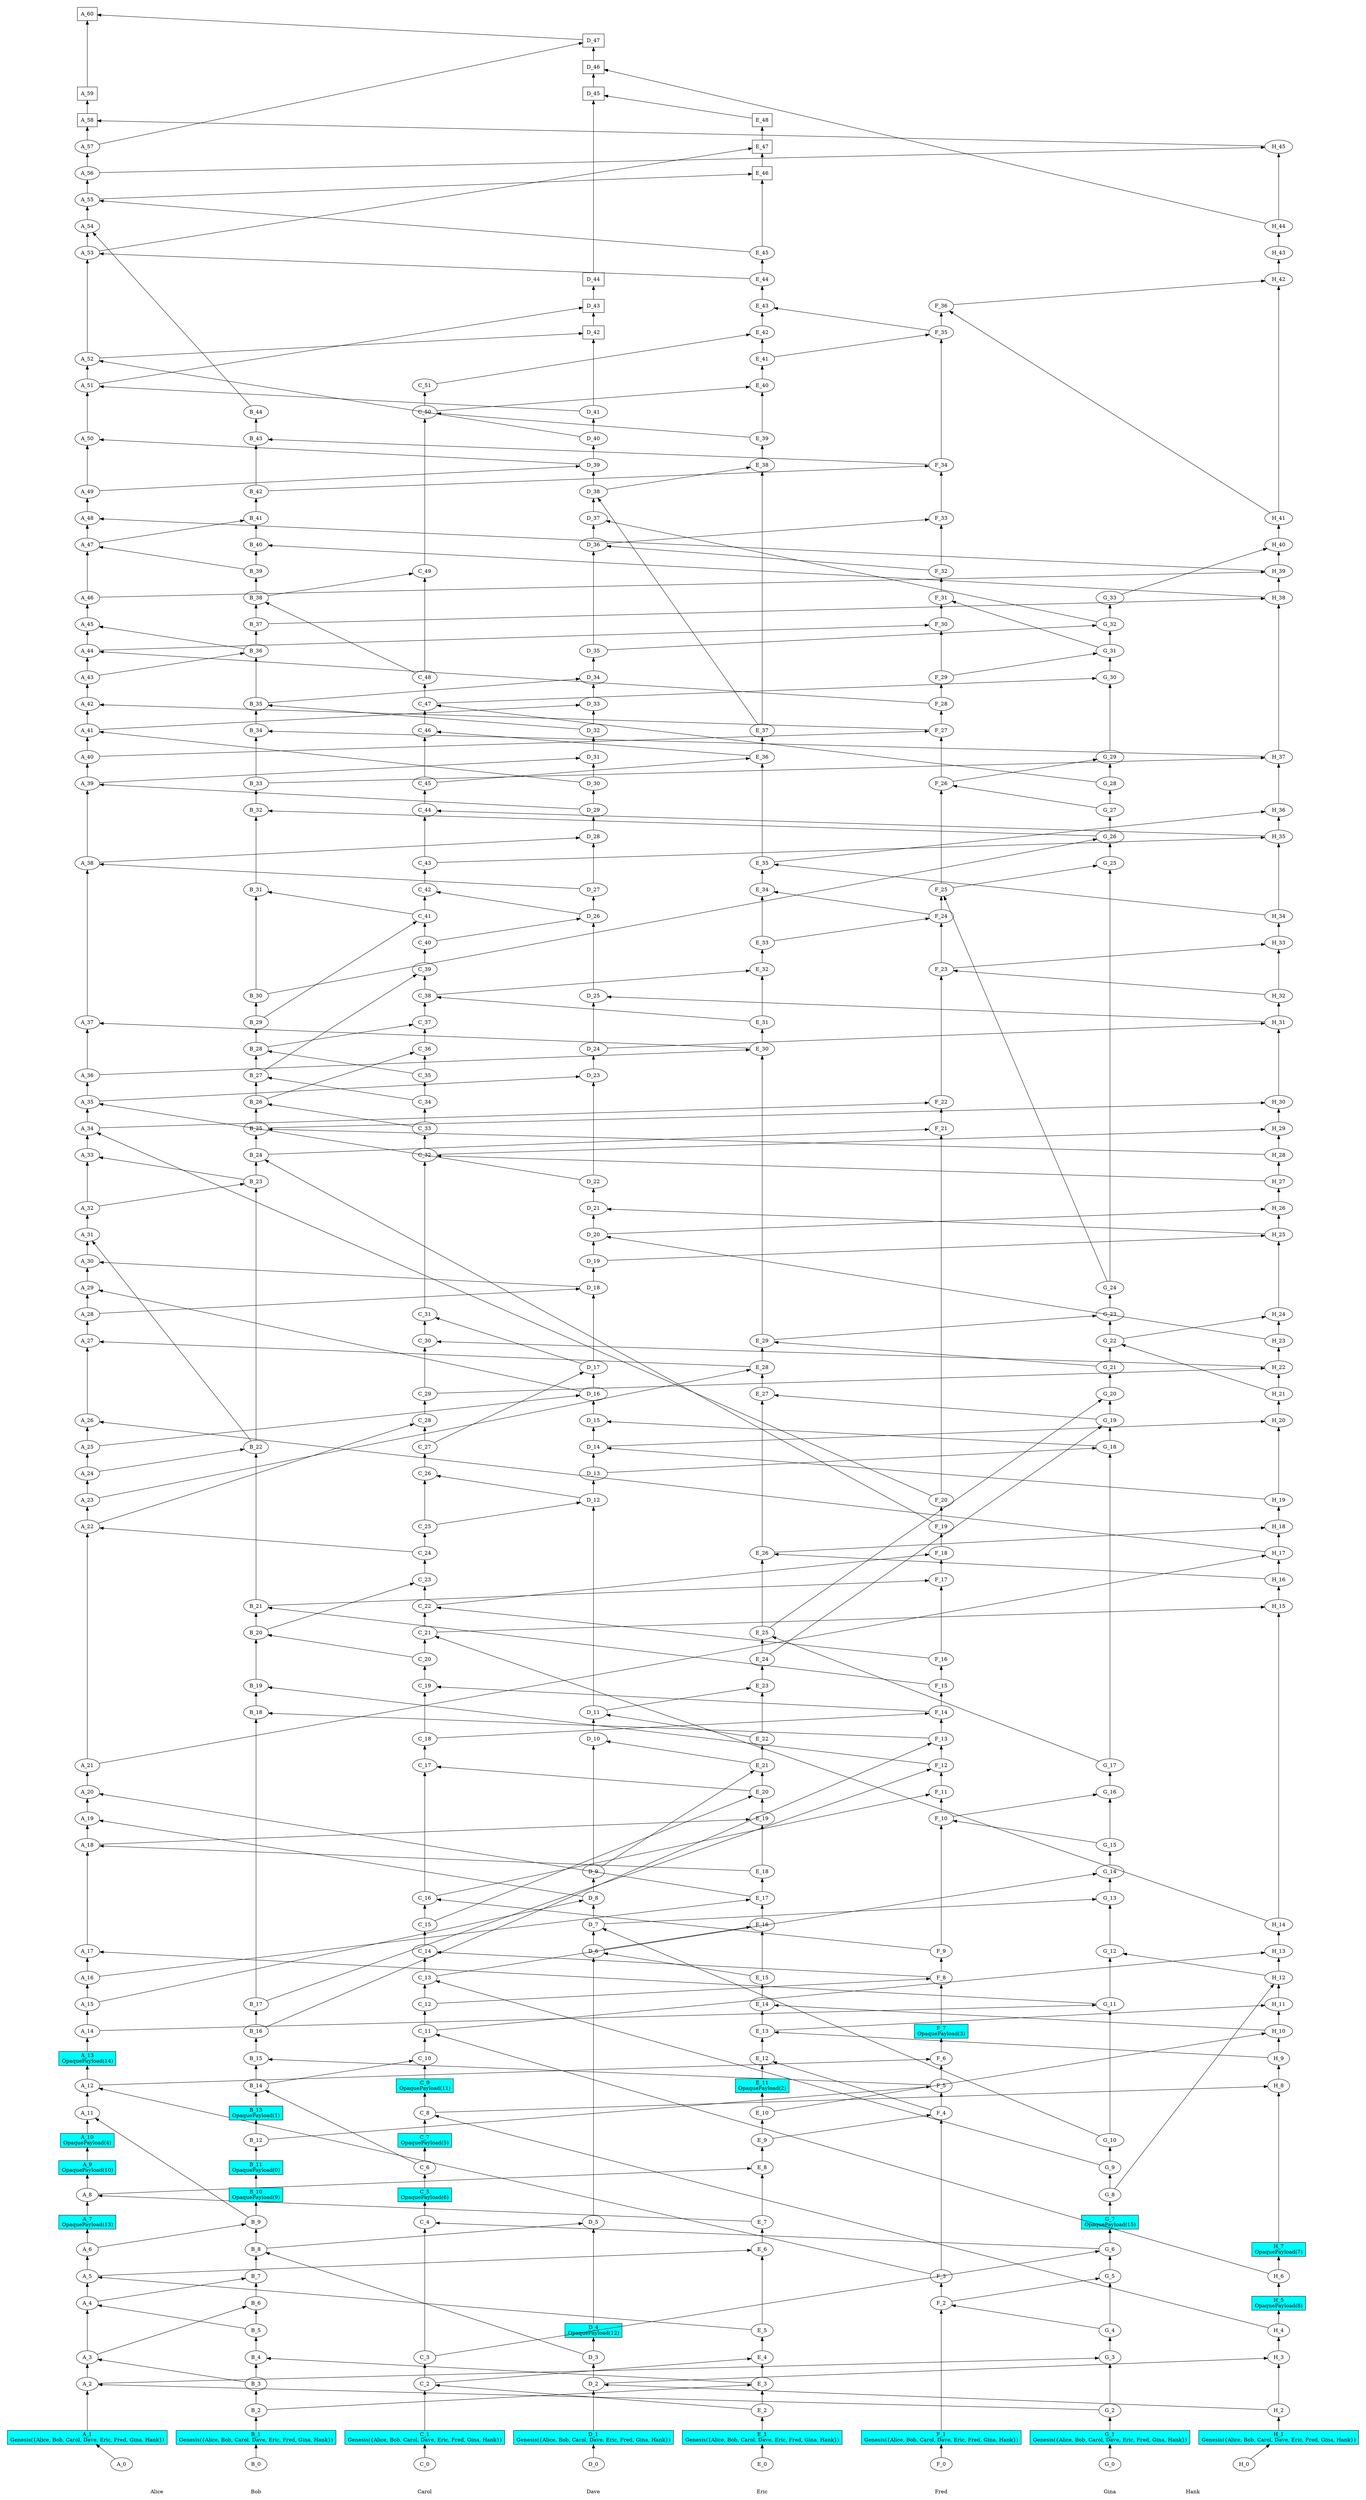 /// our_id: Alice
/// peer_list: {
///   Alice: PeerState(VOTE|SEND|RECV)
///   Bob: PeerState(VOTE|SEND|RECV)
///   Carol: PeerState(VOTE|SEND|RECV)
///   Dave: PeerState(VOTE|SEND|RECV)
///   Eric: PeerState(VOTE|SEND|RECV)
///   Fred: PeerState(VOTE|SEND|RECV)
///   Gina: PeerState(VOTE|SEND|RECV)
///   Hank: PeerState(VOTE|SEND|RECV)
/// }
digraph GossipGraph {
  splines=false
  rankdir=BT

  style=invis
  subgraph cluster_Alice {
    label="Alice"
    "Alice" [style=invis]
    "Alice" -> "A_0" [style=invis]
    "A_0" -> "A_1" [minlen=1]
    "A_1" -> "A_2" [minlen=2]
    "A_2" -> "A_3" [minlen=1]
    "A_3" -> "A_4" [minlen=2]
    "A_4" -> "A_5" [minlen=1]
    "A_5" -> "A_6" [minlen=1]
    "A_6" -> "A_7" [minlen=1]
    "A_7" -> "A_8" [minlen=1]
    "A_8" -> "A_9" [minlen=1]
    "A_9" -> "A_10" [minlen=1]
    "A_10" -> "A_11" [minlen=1]
    "A_11" -> "A_12" [minlen=1]
    "A_12" -> "A_13" [minlen=1]
    "A_13" -> "A_14" [minlen=1]
    "A_14" -> "A_15" [minlen=1]
    "A_15" -> "A_16" [minlen=1]
    "A_16" -> "A_17" [minlen=1]
    "A_17" -> "A_18" [minlen=4]
    "A_18" -> "A_19" [minlen=1]
    "A_19" -> "A_20" [minlen=1]
    "A_20" -> "A_21" [minlen=1]
    "A_21" -> "A_22" [minlen=9]
    "A_22" -> "A_23" [minlen=1]
    "A_23" -> "A_24" [minlen=1]
    "A_24" -> "A_25" [minlen=1]
    "A_25" -> "A_26" [minlen=1]
    "A_26" -> "A_27" [minlen=3]
    "A_27" -> "A_28" [minlen=1]
    "A_28" -> "A_29" [minlen=1]
    "A_29" -> "A_30" [minlen=1]
    "A_30" -> "A_31" [minlen=1]
    "A_31" -> "A_32" [minlen=1]
    "A_32" -> "A_33" [minlen=2]
    "A_33" -> "A_34" [minlen=1]
    "A_34" -> "A_35" [minlen=1]
    "A_35" -> "A_36" [minlen=1]
    "A_36" -> "A_37" [minlen=2]
    "A_37" -> "A_38" [minlen=6]
    "A_38" -> "A_39" [minlen=3]
    "A_39" -> "A_40" [minlen=1]
    "A_40" -> "A_41" [minlen=1]
    "A_41" -> "A_42" [minlen=1]
    "A_42" -> "A_43" [minlen=1]
    "A_43" -> "A_44" [minlen=1]
    "A_44" -> "A_45" [minlen=1]
    "A_45" -> "A_46" [minlen=1]
    "A_46" -> "A_47" [minlen=2]
    "A_47" -> "A_48" [minlen=1]
    "A_48" -> "A_49" [minlen=1]
    "A_49" -> "A_50" [minlen=2]
    "A_50" -> "A_51" [minlen=2]
    "A_51" -> "A_52" [minlen=1]
    "A_52" -> "A_53" [minlen=4]
    "A_53" -> "A_54" [minlen=1]
    "A_54" -> "A_55" [minlen=1]
    "A_55" -> "A_56" [minlen=1]
    "A_56" -> "A_57" [minlen=1]
    "A_57" -> "A_58" [minlen=1]
    "A_58" -> "A_59" [minlen=1]
    "A_59" -> "A_60" [minlen=3]
  }
  "G_2" -> "A_2" [constraint=false]
  "B_3" -> "A_3" [constraint=false]
  "B_5" -> "A_4" [constraint=false]
  "E_5" -> "A_5" [constraint=false]
  "E_7" -> "A_8" [constraint=false]
  "B_9" -> "A_11" [constraint=false]
  "F_3" -> "A_12" [constraint=false]
  "G_11" -> "A_17" [constraint=false]
  "E_18" -> "A_18" [constraint=false]
  "D_8" -> "A_19" [constraint=false]
  "E_17" -> "A_20" [constraint=false]
  "C_24" -> "A_22" [constraint=false]
  "H_17" -> "A_26" [constraint=false]
  "E_28" -> "A_27" [constraint=false]
  "D_16" -> "A_29" [constraint=false]
  "D_18" -> "A_30" [constraint=false]
  "B_22" -> "A_31" [constraint=false]
  "B_23" -> "A_33" [constraint=false]
  "F_20" -> "A_34" [constraint=false]
  "D_22" -> "A_35" [constraint=false]
  "E_30" -> "A_37" [constraint=false]
  "D_27" -> "A_38" [constraint=false]
  "D_29" -> "A_39" [constraint=false]
  "D_30" -> "A_41" [constraint=false]
  "F_27" -> "A_42" [constraint=false]
  "F_28" -> "A_44" [constraint=false]
  "B_36" -> "A_45" [constraint=false]
  "B_39" -> "A_47" [constraint=false]
  "H_39" -> "A_48" [constraint=false]
  "D_39" -> "A_50" [constraint=false]
  "D_41" -> "A_51" [constraint=false]
  "D_40" -> "A_52" [constraint=false]
  "E_44" -> "A_53" [constraint=false]
  "B_44" -> "A_54" [constraint=false]
  "E_45" -> "A_55" [constraint=false]
  "H_45" -> "A_58" [constraint=false]
  "D_47" -> "A_60" [constraint=false]

  style=invis
  subgraph cluster_Bob {
    label="Bob"
    "Bob" [style=invis]
    "Bob" -> "B_0" [style=invis]
    "B_0" -> "B_1" [minlen=1]
    "B_1" -> "B_2" [minlen=1]
    "B_2" -> "B_3" [minlen=1]
    "B_3" -> "B_4" [minlen=1]
    "B_4" -> "B_5" [minlen=1]
    "B_5" -> "B_6" [minlen=1]
    "B_6" -> "B_7" [minlen=1]
    "B_7" -> "B_8" [minlen=1]
    "B_8" -> "B_9" [minlen=1]
    "B_9" -> "B_10" [minlen=1]
    "B_10" -> "B_11" [minlen=1]
    "B_11" -> "B_12" [minlen=1]
    "B_12" -> "B_13" [minlen=1]
    "B_13" -> "B_14" [minlen=1]
    "B_14" -> "B_15" [minlen=1]
    "B_15" -> "B_16" [minlen=1]
    "B_16" -> "B_17" [minlen=1]
    "B_17" -> "B_18" [minlen=11]
    "B_18" -> "B_19" [minlen=1]
    "B_19" -> "B_20" [minlen=2]
    "B_20" -> "B_21" [minlen=1]
    "B_21" -> "B_22" [minlen=6]
    "B_22" -> "B_23" [minlen=10]
    "B_23" -> "B_24" [minlen=1]
    "B_24" -> "B_25" [minlen=1]
    "B_25" -> "B_26" [minlen=1]
    "B_26" -> "B_27" [minlen=1]
    "B_27" -> "B_28" [minlen=1]
    "B_28" -> "B_29" [minlen=1]
    "B_29" -> "B_30" [minlen=1]
    "B_30" -> "B_31" [minlen=4]
    "B_31" -> "B_32" [minlen=3]
    "B_32" -> "B_33" [minlen=1]
    "B_33" -> "B_34" [minlen=2]
    "B_34" -> "B_35" [minlen=1]
    "B_35" -> "B_36" [minlen=2]
    "B_36" -> "B_37" [minlen=1]
    "B_37" -> "B_38" [minlen=1]
    "B_38" -> "B_39" [minlen=1]
    "B_39" -> "B_40" [minlen=1]
    "B_40" -> "B_41" [minlen=1]
    "B_41" -> "B_42" [minlen=1]
    "B_42" -> "B_43" [minlen=2]
    "B_43" -> "B_44" [minlen=1]
  }
  "E_3" -> "B_4" [constraint=false]
  "A_3" -> "B_6" [constraint=false]
  "A_4" -> "B_7" [constraint=false]
  "D_3" -> "B_8" [constraint=false]
  "A_6" -> "B_9" [constraint=false]
  "C_6" -> "B_14" [constraint=false]
  "F_5" -> "B_15" [constraint=false]
  "F_13" -> "B_18" [constraint=false]
  "F_12" -> "B_19" [constraint=false]
  "C_20" -> "B_20" [constraint=false]
  "F_15" -> "B_21" [constraint=false]
  "A_24" -> "B_22" [constraint=false]
  "A_32" -> "B_23" [constraint=false]
  "F_19" -> "B_24" [constraint=false]
  "H_28" -> "B_25" [constraint=false]
  "C_33" -> "B_26" [constraint=false]
  "C_34" -> "B_27" [constraint=false]
  "C_35" -> "B_28" [constraint=false]
  "C_41" -> "B_31" [constraint=false]
  "G_26" -> "B_32" [constraint=false]
  "H_37" -> "B_34" [constraint=false]
  "D_32" -> "B_35" [constraint=false]
  "A_43" -> "B_36" [constraint=false]
  "C_48" -> "B_38" [constraint=false]
  "H_38" -> "B_40" [constraint=false]
  "A_47" -> "B_41" [constraint=false]
  "F_34" -> "B_43" [constraint=false]

  style=invis
  subgraph cluster_Carol {
    label="Carol"
    "Carol" [style=invis]
    "Carol" -> "C_0" [style=invis]
    "C_0" -> "C_1" [minlen=1]
    "C_1" -> "C_2" [minlen=2]
    "C_2" -> "C_3" [minlen=1]
    "C_3" -> "C_4" [minlen=5]
    "C_4" -> "C_5" [minlen=1]
    "C_5" -> "C_6" [minlen=1]
    "C_6" -> "C_7" [minlen=1]
    "C_7" -> "C_8" [minlen=1]
    "C_8" -> "C_9" [minlen=1]
    "C_9" -> "C_10" [minlen=1]
    "C_10" -> "C_11" [minlen=1]
    "C_11" -> "C_12" [minlen=1]
    "C_12" -> "C_13" [minlen=1]
    "C_13" -> "C_14" [minlen=1]
    "C_14" -> "C_15" [minlen=1]
    "C_15" -> "C_16" [minlen=1]
    "C_16" -> "C_17" [minlen=5]
    "C_17" -> "C_18" [minlen=1]
    "C_18" -> "C_19" [minlen=2]
    "C_19" -> "C_20" [minlen=1]
    "C_20" -> "C_21" [minlen=1]
    "C_21" -> "C_22" [minlen=1]
    "C_22" -> "C_23" [minlen=1]
    "C_23" -> "C_24" [minlen=1]
    "C_24" -> "C_25" [minlen=1]
    "C_25" -> "C_26" [minlen=2]
    "C_26" -> "C_27" [minlen=1]
    "C_27" -> "C_28" [minlen=1]
    "C_28" -> "C_29" [minlen=1]
    "C_29" -> "C_30" [minlen=2]
    "C_30" -> "C_31" [minlen=1]
    "C_31" -> "C_32" [minlen=6]
    "C_32" -> "C_33" [minlen=1]
    "C_33" -> "C_34" [minlen=1]
    "C_34" -> "C_35" [minlen=1]
    "C_35" -> "C_36" [minlen=1]
    "C_36" -> "C_37" [minlen=1]
    "C_37" -> "C_38" [minlen=1]
    "C_38" -> "C_39" [minlen=1]
    "C_39" -> "C_40" [minlen=1]
    "C_40" -> "C_41" [minlen=1]
    "C_41" -> "C_42" [minlen=1]
    "C_42" -> "C_43" [minlen=1]
    "C_43" -> "C_44" [minlen=2]
    "C_44" -> "C_45" [minlen=1]
    "C_45" -> "C_46" [minlen=2]
    "C_46" -> "C_47" [minlen=1]
    "C_47" -> "C_48" [minlen=1]
    "C_48" -> "C_49" [minlen=4]
    "C_49" -> "C_50" [minlen=6]
    "C_50" -> "C_51" [minlen=1]
  }
  "E_2" -> "C_2" [constraint=false]
  "G_6" -> "C_4" [constraint=false]
  "H_4" -> "C_8" [constraint=false]
  "B_14" -> "C_10" [constraint=false]
  "H_6" -> "C_11" [constraint=false]
  "G_9" -> "C_13" [constraint=false]
  "F_8" -> "C_14" [constraint=false]
  "F_9" -> "C_16" [constraint=false]
  "E_20" -> "C_17" [constraint=false]
  "F_14" -> "C_19" [constraint=false]
  "H_14" -> "C_21" [constraint=false]
  "F_16" -> "C_22" [constraint=false]
  "B_20" -> "C_23" [constraint=false]
  "D_12" -> "C_26" [constraint=false]
  "A_22" -> "C_28" [constraint=false]
  "H_22" -> "C_30" [constraint=false]
  "D_17" -> "C_31" [constraint=false]
  "H_27" -> "C_32" [constraint=false]
  "B_26" -> "C_36" [constraint=false]
  "B_28" -> "C_37" [constraint=false]
  "E_31" -> "C_38" [constraint=false]
  "B_27" -> "C_39" [constraint=false]
  "B_29" -> "C_41" [constraint=false]
  "D_26" -> "C_42" [constraint=false]
  "H_35" -> "C_44" [constraint=false]
  "E_36" -> "C_46" [constraint=false]
  "G_28" -> "C_47" [constraint=false]
  "B_38" -> "C_49" [constraint=false]
  "E_39" -> "C_50" [constraint=false]

  style=invis
  subgraph cluster_Dave {
    label="Dave"
    "Dave" [style=invis]
    "Dave" -> "D_0" [style=invis]
    "D_0" -> "D_1" [minlen=1]
    "D_1" -> "D_2" [minlen=2]
    "D_2" -> "D_3" [minlen=1]
    "D_3" -> "D_4" [minlen=1]
    "D_4" -> "D_5" [minlen=4]
    "D_5" -> "D_6" [minlen=10]
    "D_6" -> "D_7" [minlen=1]
    "D_7" -> "D_8" [minlen=1]
    "D_8" -> "D_9" [minlen=1]
    "D_9" -> "D_10" [minlen=5]
    "D_10" -> "D_11" [minlen=1]
    "D_11" -> "D_12" [minlen=8]
    "D_12" -> "D_13" [minlen=1]
    "D_13" -> "D_14" [minlen=1]
    "D_14" -> "D_15" [minlen=1]
    "D_15" -> "D_16" [minlen=1]
    "D_16" -> "D_17" [minlen=1]
    "D_17" -> "D_18" [minlen=3]
    "D_18" -> "D_19" [minlen=1]
    "D_19" -> "D_20" [minlen=1]
    "D_20" -> "D_21" [minlen=1]
    "D_21" -> "D_22" [minlen=1]
    "D_22" -> "D_23" [minlen=4]
    "D_23" -> "D_24" [minlen=1]
    "D_24" -> "D_25" [minlen=2]
    "D_25" -> "D_26" [minlen=3]
    "D_26" -> "D_27" [minlen=1]
    "D_27" -> "D_28" [minlen=2]
    "D_28" -> "D_29" [minlen=1]
    "D_29" -> "D_30" [minlen=1]
    "D_30" -> "D_31" [minlen=1]
    "D_31" -> "D_32" [minlen=1]
    "D_32" -> "D_33" [minlen=1]
    "D_33" -> "D_34" [minlen=1]
    "D_34" -> "D_35" [minlen=1]
    "D_35" -> "D_36" [minlen=4]
    "D_36" -> "D_37" [minlen=1]
    "D_37" -> "D_38" [minlen=1]
    "D_38" -> "D_39" [minlen=1]
    "D_39" -> "D_40" [minlen=1]
    "D_40" -> "D_41" [minlen=1]
    "D_41" -> "D_42" [minlen=3]
    "D_42" -> "D_43" [minlen=1]
    "D_43" -> "D_44" [minlen=1]
    "D_44" -> "D_45" [minlen=7]
    "D_45" -> "D_46" [minlen=1]
    "D_46" -> "D_47" [minlen=1]
  }
  "H_2" -> "D_2" [constraint=false]
  "B_8" -> "D_5" [constraint=false]
  "E_15" -> "D_6" [constraint=false]
  "G_10" -> "D_7" [constraint=false]
  "A_15" -> "D_8" [constraint=false]
  "E_21" -> "D_10" [constraint=false]
  "E_22" -> "D_11" [constraint=false]
  "C_25" -> "D_12" [constraint=false]
  "H_19" -> "D_14" [constraint=false]
  "G_18" -> "D_15" [constraint=false]
  "A_25" -> "D_16" [constraint=false]
  "C_27" -> "D_17" [constraint=false]
  "A_28" -> "D_18" [constraint=false]
  "H_23" -> "D_20" [constraint=false]
  "H_25" -> "D_21" [constraint=false]
  "A_35" -> "D_23" [constraint=false]
  "H_31" -> "D_25" [constraint=false]
  "C_40" -> "D_26" [constraint=false]
  "A_38" -> "D_28" [constraint=false]
  "A_39" -> "D_31" [constraint=false]
  "A_41" -> "D_33" [constraint=false]
  "B_35" -> "D_34" [constraint=false]
  "F_32" -> "D_36" [constraint=false]
  "G_32" -> "D_37" [constraint=false]
  "E_37" -> "D_38" [constraint=false]
  "A_49" -> "D_39" [constraint=false]
  "A_52" -> "D_42" [constraint=false]
  "A_51" -> "D_43" [constraint=false]
  "E_48" -> "D_45" [constraint=false]
  "H_44" -> "D_46" [constraint=false]
  "A_57" -> "D_47" [constraint=false]

  style=invis
  subgraph cluster_Eric {
    label="Eric"
    "Eric" [style=invis]
    "Eric" -> "E_0" [style=invis]
    "E_0" -> "E_1" [minlen=1]
    "E_1" -> "E_2" [minlen=1]
    "E_2" -> "E_3" [minlen=1]
    "E_3" -> "E_4" [minlen=1]
    "E_4" -> "E_5" [minlen=1]
    "E_5" -> "E_6" [minlen=3]
    "E_6" -> "E_7" [minlen=1]
    "E_7" -> "E_8" [minlen=2]
    "E_8" -> "E_9" [minlen=1]
    "E_9" -> "E_10" [minlen=1]
    "E_10" -> "E_11" [minlen=1]
    "E_11" -> "E_12" [minlen=1]
    "E_12" -> "E_13" [minlen=1]
    "E_13" -> "E_14" [minlen=1]
    "E_14" -> "E_15" [minlen=1]
    "E_15" -> "E_16" [minlen=2]
    "E_16" -> "E_17" [minlen=1]
    "E_17" -> "E_18" [minlen=1]
    "E_18" -> "E_19" [minlen=2]
    "E_19" -> "E_20" [minlen=1]
    "E_20" -> "E_21" [minlen=1]
    "E_21" -> "E_22" [minlen=1]
    "E_22" -> "E_23" [minlen=2]
    "E_23" -> "E_24" [minlen=1]
    "E_24" -> "E_25" [minlen=1]
    "E_25" -> "E_26" [minlen=3]
    "E_26" -> "E_27" [minlen=6]
    "E_27" -> "E_28" [minlen=1]
    "E_28" -> "E_29" [minlen=1]
    "E_29" -> "E_30" [minlen=11]
    "E_30" -> "E_31" [minlen=1]
    "E_31" -> "E_32" [minlen=2]
    "E_32" -> "E_33" [minlen=1]
    "E_33" -> "E_34" [minlen=2]
    "E_34" -> "E_35" [minlen=1]
    "E_35" -> "E_36" [minlen=4]
    "E_36" -> "E_37" [minlen=1]
    "E_37" -> "E_38" [minlen=10]
    "E_38" -> "E_39" [minlen=1]
    "E_39" -> "E_40" [minlen=2]
    "E_40" -> "E_41" [minlen=1]
    "E_41" -> "E_42" [minlen=1]
    "E_42" -> "E_43" [minlen=1]
    "E_43" -> "E_44" [minlen=1]
    "E_44" -> "E_45" [minlen=1]
    "E_45" -> "E_46" [minlen=3]
    "E_46" -> "E_47" [minlen=1]
    "E_47" -> "E_48" [minlen=1]
  }
  "B_2" -> "E_3" [constraint=false]
  "C_2" -> "E_4" [constraint=false]
  "A_5" -> "E_6" [constraint=false]
  "A_8" -> "E_8" [constraint=false]
  "F_4" -> "E_12" [constraint=false]
  "H_9" -> "E_13" [constraint=false]
  "H_10" -> "E_14" [constraint=false]
  "D_6" -> "E_16" [constraint=false]
  "A_16" -> "E_17" [constraint=false]
  "A_18" -> "E_19" [constraint=false]
  "C_15" -> "E_20" [constraint=false]
  "D_9" -> "E_21" [constraint=false]
  "D_11" -> "E_23" [constraint=false]
  "G_17" -> "E_25" [constraint=false]
  "H_16" -> "E_26" [constraint=false]
  "G_19" -> "E_27" [constraint=false]
  "A_23" -> "E_28" [constraint=false]
  "G_21" -> "E_29" [constraint=false]
  "A_36" -> "E_30" [constraint=false]
  "C_38" -> "E_32" [constraint=false]
  "F_24" -> "E_34" [constraint=false]
  "H_34" -> "E_35" [constraint=false]
  "C_45" -> "E_36" [constraint=false]
  "D_38" -> "E_38" [constraint=false]
  "C_50" -> "E_40" [constraint=false]
  "C_51" -> "E_42" [constraint=false]
  "F_35" -> "E_43" [constraint=false]
  "A_55" -> "E_46" [constraint=false]
  "A_53" -> "E_47" [constraint=false]

  style=invis
  subgraph cluster_Fred {
    label="Fred"
    "Fred" [style=invis]
    "Fred" -> "F_0" [style=invis]
    "F_0" -> "F_1" [minlen=1]
    "F_1" -> "F_2" [minlen=5]
    "F_2" -> "F_3" [minlen=1]
    "F_3" -> "F_4" [minlen=6]
    "F_4" -> "F_5" [minlen=1]
    "F_5" -> "F_6" [minlen=1]
    "F_6" -> "F_7" [minlen=1]
    "F_7" -> "F_8" [minlen=2]
    "F_8" -> "F_9" [minlen=1]
    "F_9" -> "F_10" [minlen=5]
    "F_10" -> "F_11" [minlen=1]
    "F_11" -> "F_12" [minlen=1]
    "F_12" -> "F_13" [minlen=1]
    "F_13" -> "F_14" [minlen=1]
    "F_14" -> "F_15" [minlen=1]
    "F_15" -> "F_16" [minlen=1]
    "F_16" -> "F_17" [minlen=3]
    "F_17" -> "F_18" [minlen=1]
    "F_18" -> "F_19" [minlen=1]
    "F_19" -> "F_20" [minlen=1]
    "F_20" -> "F_21" [minlen=14]
    "F_21" -> "F_22" [minlen=1]
    "F_22" -> "F_23" [minlen=5]
    "F_23" -> "F_24" [minlen=2]
    "F_24" -> "F_25" [minlen=1]
    "F_25" -> "F_26" [minlen=4]
    "F_26" -> "F_27" [minlen=2]
    "F_27" -> "F_28" [minlen=1]
    "F_28" -> "F_29" [minlen=1]
    "F_29" -> "F_30" [minlen=2]
    "F_30" -> "F_31" [minlen=1]
    "F_31" -> "F_32" [minlen=1]
    "F_32" -> "F_33" [minlen=2]
    "F_33" -> "F_34" [minlen=2]
    "F_34" -> "F_35" [minlen=5]
    "F_35" -> "F_36" [minlen=1]
  }
  "G_4" -> "F_2" [constraint=false]
  "E_9" -> "F_4" [constraint=false]
  "B_12" -> "F_5" [constraint=false]
  "A_12" -> "F_6" [constraint=false]
  "C_12" -> "F_8" [constraint=false]
  "G_15" -> "F_10" [constraint=false]
  "C_16" -> "F_11" [constraint=false]
  "B_17" -> "F_12" [constraint=false]
  "B_16" -> "F_13" [constraint=false]
  "C_18" -> "F_14" [constraint=false]
  "B_21" -> "F_17" [constraint=false]
  "C_22" -> "F_18" [constraint=false]
  "B_24" -> "F_21" [constraint=false]
  "A_34" -> "F_22" [constraint=false]
  "H_32" -> "F_23" [constraint=false]
  "E_33" -> "F_24" [constraint=false]
  "G_24" -> "F_25" [constraint=false]
  "G_27" -> "F_26" [constraint=false]
  "A_40" -> "F_27" [constraint=false]
  "A_44" -> "F_30" [constraint=false]
  "G_31" -> "F_31" [constraint=false]
  "D_36" -> "F_33" [constraint=false]
  "B_42" -> "F_34" [constraint=false]
  "E_41" -> "F_35" [constraint=false]
  "H_41" -> "F_36" [constraint=false]

  style=invis
  subgraph cluster_Gina {
    label="Gina"
    "Gina" [style=invis]
    "Gina" -> "G_0" [style=invis]
    "G_0" -> "G_1" [minlen=1]
    "G_1" -> "G_2" [minlen=1]
    "G_2" -> "G_3" [minlen=2]
    "G_3" -> "G_4" [minlen=1]
    "G_4" -> "G_5" [minlen=2]
    "G_5" -> "G_6" [minlen=1]
    "G_6" -> "G_7" [minlen=1]
    "G_7" -> "G_8" [minlen=1]
    "G_8" -> "G_9" [minlen=1]
    "G_9" -> "G_10" [minlen=1]
    "G_10" -> "G_11" [minlen=5]
    "G_11" -> "G_12" [minlen=2]
    "G_12" -> "G_13" [minlen=2]
    "G_13" -> "G_14" [minlen=1]
    "G_14" -> "G_15" [minlen=1]
    "G_15" -> "G_16" [minlen=2]
    "G_16" -> "G_17" [minlen=1]
    "G_17" -> "G_18" [minlen=12]
    "G_18" -> "G_19" [minlen=1]
    "G_19" -> "G_20" [minlen=1]
    "G_20" -> "G_21" [minlen=1]
    "G_21" -> "G_22" [minlen=1]
    "G_22" -> "G_23" [minlen=1]
    "G_23" -> "G_24" [minlen=1]
    "G_24" -> "G_25" [minlen=16]
    "G_25" -> "G_26" [minlen=1]
    "G_26" -> "G_27" [minlen=1]
    "G_27" -> "G_28" [minlen=1]
    "G_28" -> "G_29" [minlen=1]
    "G_29" -> "G_30" [minlen=3]
    "G_30" -> "G_31" [minlen=1]
    "G_31" -> "G_32" [minlen=1]
    "G_32" -> "G_33" [minlen=1]
  }
  "A_2" -> "G_3" [constraint=false]
  "F_2" -> "G_5" [constraint=false]
  "C_3" -> "G_6" [constraint=false]
  "A_14" -> "G_11" [constraint=false]
  "H_12" -> "G_12" [constraint=false]
  "D_7" -> "G_13" [constraint=false]
  "C_13" -> "G_14" [constraint=false]
  "F_10" -> "G_16" [constraint=false]
  "D_13" -> "G_18" [constraint=false]
  "E_24" -> "G_19" [constraint=false]
  "E_25" -> "G_20" [constraint=false]
  "H_21" -> "G_22" [constraint=false]
  "E_29" -> "G_23" [constraint=false]
  "F_25" -> "G_25" [constraint=false]
  "B_30" -> "G_26" [constraint=false]
  "F_26" -> "G_29" [constraint=false]
  "C_47" -> "G_30" [constraint=false]
  "F_29" -> "G_31" [constraint=false]
  "D_35" -> "G_32" [constraint=false]

  style=invis
  subgraph cluster_Hank {
    label="Hank"
    "Hank" [style=invis]
    "Hank" -> "H_0" [style=invis]
    "H_0" -> "H_1" [minlen=1]
    "H_1" -> "H_2" [minlen=1]
    "H_2" -> "H_3" [minlen=2]
    "H_3" -> "H_4" [minlen=1]
    "H_4" -> "H_5" [minlen=1]
    "H_5" -> "H_6" [minlen=1]
    "H_6" -> "H_7" [minlen=1]
    "H_7" -> "H_8" [minlen=6]
    "H_8" -> "H_9" [minlen=1]
    "H_9" -> "H_10" [minlen=1]
    "H_10" -> "H_11" [minlen=1]
    "H_11" -> "H_12" [minlen=1]
    "H_12" -> "H_13" [minlen=1]
    "H_13" -> "H_14" [minlen=1]
    "H_14" -> "H_15" [minlen=12]
    "H_15" -> "H_16" [minlen=1]
    "H_16" -> "H_17" [minlen=1]
    "H_17" -> "H_18" [minlen=1]
    "H_18" -> "H_19" [minlen=1]
    "H_19" -> "H_20" [minlen=3]
    "H_20" -> "H_21" [minlen=1]
    "H_21" -> "H_22" [minlen=1]
    "H_22" -> "H_23" [minlen=1]
    "H_23" -> "H_24" [minlen=1]
    "H_24" -> "H_25" [minlen=3]
    "H_25" -> "H_26" [minlen=1]
    "H_26" -> "H_27" [minlen=1]
    "H_27" -> "H_28" [minlen=1]
    "H_28" -> "H_29" [minlen=1]
    "H_29" -> "H_30" [minlen=1]
    "H_30" -> "H_31" [minlen=3]
    "H_31" -> "H_32" [minlen=1]
    "H_32" -> "H_33" [minlen=2]
    "H_33" -> "H_34" [minlen=1]
    "H_34" -> "H_35" [minlen=3]
    "H_35" -> "H_36" [minlen=1]
    "H_36" -> "H_37" [minlen=2]
    "H_37" -> "H_38" [minlen=6]
    "H_38" -> "H_39" [minlen=1]
    "H_39" -> "H_40" [minlen=1]
    "H_40" -> "H_41" [minlen=1]
    "H_41" -> "H_42" [minlen=9]
    "H_42" -> "H_43" [minlen=1]
    "H_43" -> "H_44" [minlen=1]
    "H_44" -> "H_45" [minlen=3]
  }
  "D_2" -> "H_3" [constraint=false]
  "C_8" -> "H_8" [constraint=false]
  "E_10" -> "H_10" [constraint=false]
  "E_13" -> "H_11" [constraint=false]
  "G_8" -> "H_12" [constraint=false]
  "C_11" -> "H_13" [constraint=false]
  "C_21" -> "H_15" [constraint=false]
  "A_21" -> "H_17" [constraint=false]
  "E_26" -> "H_18" [constraint=false]
  "D_14" -> "H_20" [constraint=false]
  "C_29" -> "H_22" [constraint=false]
  "G_22" -> "H_24" [constraint=false]
  "D_19" -> "H_25" [constraint=false]
  "D_20" -> "H_26" [constraint=false]
  "C_32" -> "H_29" [constraint=false]
  "B_25" -> "H_30" [constraint=false]
  "D_24" -> "H_31" [constraint=false]
  "F_23" -> "H_33" [constraint=false]
  "C_43" -> "H_35" [constraint=false]
  "E_35" -> "H_36" [constraint=false]
  "B_33" -> "H_37" [constraint=false]
  "B_37" -> "H_38" [constraint=false]
  "A_46" -> "H_39" [constraint=false]
  "G_33" -> "H_40" [constraint=false]
  "F_36" -> "H_42" [constraint=false]
  "A_56" -> "H_45" [constraint=false]

  {
    rank=same
    "Alice" [style=filled, color=white]
    "Bob" [style=filled, color=white]
    "Carol" [style=filled, color=white]
    "Dave" [style=filled, color=white]
    "Eric" [style=filled, color=white]
    "Fred" [style=filled, color=white]
    "Gina" [style=filled, color=white]
    "Hank" [style=filled, color=white]
  }
  "Alice" -> "Bob" -> "Carol" -> "Dave" -> "Eric" -> "Fred" -> "Gina" -> "Hank" [style=invis]

/// ===== details of events =====
  "A_0" [fillcolor=white, label=<<table border="0" cellborder="0" cellpadding="0" cellspacing="0">
<tr><td colspan="6">A_0</td></tr>
</table>>]
/// cause: Initial
/// last_ancestors: {Alice: 0}

  "A_1" [style=filled, fillcolor=cyan, shape=rectangle, label=<<table border="0" cellborder="0" cellpadding="0" cellspacing="0">
<tr><td colspan="6">A_1</td></tr>
<tr><td colspan="6">Genesis({Alice, Bob, Carol, Dave, Eric, Fred, Gina, Hank})</td></tr>
</table>>]
/// cause: Observation(Genesis({Alice, Bob, Carol, Dave, Eric, Fred, Gina, Hank}))
/// last_ancestors: {Alice: 1}

  "A_2" [fillcolor=white, label=<<table border="0" cellborder="0" cellpadding="0" cellspacing="0">
<tr><td colspan="6">A_2</td></tr>
</table>>]
/// cause: Request
/// last_ancestors: {Alice: 2, Gina: 2}

  "A_3" [fillcolor=white, label=<<table border="0" cellborder="0" cellpadding="0" cellspacing="0">
<tr><td colspan="6">A_3</td></tr>
</table>>]
/// cause: Request
/// last_ancestors: {Alice: 3, Bob: 3, Gina: 2}

  "A_4" [fillcolor=white, label=<<table border="0" cellborder="0" cellpadding="0" cellspacing="0">
<tr><td colspan="6">A_4</td></tr>
</table>>]
/// cause: Request
/// last_ancestors: {Alice: 4, Bob: 5, Eric: 3, Gina: 2}

  "A_5" [fillcolor=white, label=<<table border="0" cellborder="0" cellpadding="0" cellspacing="0">
<tr><td colspan="6">A_5</td></tr>
</table>>]
/// cause: Request
/// last_ancestors: {Alice: 5, Bob: 5, Carol: 2, Eric: 5, Gina: 2}

  "A_6" [fillcolor=white, label=<<table border="0" cellborder="0" cellpadding="0" cellspacing="0">
<tr><td colspan="6">A_6</td></tr>
</table>>]
/// cause: Requesting(Bob)
/// last_ancestors: {Alice: 6, Bob: 5, Carol: 2, Eric: 5, Gina: 2}

  "A_7" [style=filled, fillcolor=cyan, shape=rectangle, label=<<table border="0" cellborder="0" cellpadding="0" cellspacing="0">
<tr><td colspan="6">A_7</td></tr>
<tr><td colspan="6">OpaquePayload(13)</td></tr>
</table>>]
/// cause: Observation(OpaquePayload(13))
/// last_ancestors: {Alice: 7, Bob: 5, Carol: 2, Eric: 5, Gina: 2}

  "A_8" [fillcolor=white, label=<<table border="0" cellborder="0" cellpadding="0" cellspacing="0">
<tr><td colspan="6">A_8</td></tr>
</table>>]
/// cause: Request
/// last_ancestors: {Alice: 8, Bob: 5, Carol: 2, Eric: 7, Gina: 2}

  "A_9" [style=filled, fillcolor=cyan, shape=rectangle, label=<<table border="0" cellborder="0" cellpadding="0" cellspacing="0">
<tr><td colspan="6">A_9</td></tr>
<tr><td colspan="6">OpaquePayload(10)</td></tr>
</table>>]
/// cause: Observation(OpaquePayload(10))
/// last_ancestors: {Alice: 9, Bob: 5, Carol: 2, Eric: 7, Gina: 2}

  "A_10" [style=filled, fillcolor=cyan, shape=rectangle, label=<<table border="0" cellborder="0" cellpadding="0" cellspacing="0">
<tr><td colspan="6">A_10</td></tr>
<tr><td colspan="6">OpaquePayload(4)</td></tr>
</table>>]
/// cause: Observation(OpaquePayload(4))
/// last_ancestors: {Alice: 10, Bob: 5, Carol: 2, Eric: 7, Gina: 2}

  "A_11" [fillcolor=white, label=<<table border="0" cellborder="0" cellpadding="0" cellspacing="0">
<tr><td colspan="6">A_11</td></tr>
</table>>]
/// cause: Response
/// last_ancestors: {Alice: 11, Bob: 9, Carol: 2, Dave: 3, Eric: 7, Gina: 2, Hank: 2}

  "A_12" [fillcolor=white, label=<<table border="0" cellborder="0" cellpadding="0" cellspacing="0">
<tr><td colspan="6">A_12</td></tr>
</table>>]
/// cause: Request
/// last_ancestors: {Alice: 12, Bob: 9, Carol: 2, Dave: 3, Eric: 7, Fred: 3, Gina: 4, Hank: 2}

  "A_13" [style=filled, fillcolor=cyan, shape=rectangle, label=<<table border="0" cellborder="0" cellpadding="0" cellspacing="0">
<tr><td colspan="6">A_13</td></tr>
<tr><td colspan="6">OpaquePayload(14)</td></tr>
</table>>]
/// cause: Observation(OpaquePayload(14))
/// last_ancestors: {Alice: 13, Bob: 9, Carol: 2, Dave: 3, Eric: 7, Fred: 3, Gina: 4, Hank: 2}

  "A_14" [fillcolor=white, label=<<table border="0" cellborder="0" cellpadding="0" cellspacing="0">
<tr><td colspan="6">A_14</td></tr>
</table>>]
/// cause: Requesting(Gina)
/// last_ancestors: {Alice: 14, Bob: 9, Carol: 2, Dave: 3, Eric: 7, Fred: 3, Gina: 4, Hank: 2}

  "A_15" [fillcolor=white, label=<<table border="0" cellborder="0" cellpadding="0" cellspacing="0">
<tr><td colspan="6">A_15</td></tr>
</table>>]
/// cause: Requesting(Dave)
/// last_ancestors: {Alice: 15, Bob: 9, Carol: 2, Dave: 3, Eric: 7, Fred: 3, Gina: 4, Hank: 2}

  "A_16" [fillcolor=white, label=<<table border="0" cellborder="0" cellpadding="0" cellspacing="0">
<tr><td colspan="6">A_16</td></tr>
</table>>]
/// cause: Requesting(Eric)
/// last_ancestors: {Alice: 16, Bob: 9, Carol: 2, Dave: 3, Eric: 7, Fred: 3, Gina: 4, Hank: 2}

  "A_17" [fillcolor=white, label=<<table border="0" cellborder="0" cellpadding="0" cellspacing="0">
<tr><td colspan="6">A_17</td></tr>
</table>>]
/// cause: Response
/// last_ancestors: {Alice: 17, Bob: 9, Carol: 3, Dave: 3, Eric: 7, Fred: 3, Gina: 11, Hank: 2}

  "A_18" [fillcolor=white, label=<<table border="0" cellborder="0" cellpadding="0" cellspacing="0">
<tr><td colspan="6">A_18</td></tr>
</table>>]
/// cause: Request
/// last_ancestors: {Alice: 18, Bob: 9, Carol: 8, Dave: 6, Eric: 18, Fred: 4, Gina: 11, Hank: 10}

  "A_19" [fillcolor=white, label=<<table border="0" cellborder="0" cellpadding="0" cellspacing="0">
<tr><td colspan="6">A_19</td></tr>
</table>>]
/// cause: Response
/// last_ancestors: {Alice: 19, Bob: 9, Carol: 8, Dave: 8, Eric: 18, Fred: 4, Gina: 11, Hank: 10}

  "A_20" [fillcolor=white, label=<<table border="0" cellborder="0" cellpadding="0" cellspacing="0">
<tr><td colspan="6">A_20</td></tr>
</table>>]
/// cause: Response
/// last_ancestors: {Alice: 20, Bob: 9, Carol: 8, Dave: 8, Eric: 18, Fred: 4, Gina: 11, Hank: 10}

  "A_21" [fillcolor=white, label=<<table border="0" cellborder="0" cellpadding="0" cellspacing="0">
<tr><td colspan="6">A_21</td></tr>
</table>>]
/// cause: Requesting(Hank)
/// last_ancestors: {Alice: 21, Bob: 9, Carol: 8, Dave: 8, Eric: 18, Fred: 4, Gina: 11, Hank: 10}

  "A_22" [fillcolor=white, label=<<table border="0" cellborder="0" cellpadding="0" cellspacing="0">
<tr><td colspan="6">A_22</td></tr>
</table>>]
/// cause: Request
/// last_ancestors: {Alice: 22, Bob: 20, Carol: 24, Dave: 8, Eric: 20, Fred: 16, Gina: 15, Hank: 14}

  "A_23" [fillcolor=white, label=<<table border="0" cellborder="0" cellpadding="0" cellspacing="0">
<tr><td colspan="6">A_23</td></tr>
</table>>]
/// cause: Requesting(Eric)
/// last_ancestors: {Alice: 23, Bob: 20, Carol: 24, Dave: 8, Eric: 20, Fred: 16, Gina: 15, Hank: 14}

  "A_24" [fillcolor=white, label=<<table border="0" cellborder="0" cellpadding="0" cellspacing="0">
<tr><td colspan="6">A_24</td></tr>
</table>>]
/// cause: Requesting(Bob)
/// last_ancestors: {Alice: 24, Bob: 20, Carol: 24, Dave: 8, Eric: 20, Fred: 16, Gina: 15, Hank: 14}

  "A_25" [fillcolor=white, label=<<table border="0" cellborder="0" cellpadding="0" cellspacing="0">
<tr><td colspan="6">A_25</td></tr>
</table>>]
/// cause: Requesting(Dave)
/// last_ancestors: {Alice: 25, Bob: 20, Carol: 24, Dave: 8, Eric: 20, Fred: 16, Gina: 15, Hank: 14}

  "A_26" [fillcolor=white, label=<<table border="0" cellborder="0" cellpadding="0" cellspacing="0">
<tr><td colspan="6">A_26</td></tr>
</table>>]
/// cause: Response
/// last_ancestors: {Alice: 26, Bob: 20, Carol: 24, Dave: 8, Eric: 20, Fred: 16, Gina: 15, Hank: 17}

  "A_27" [fillcolor=white, label=<<table border="0" cellborder="0" cellpadding="0" cellspacing="0">
<tr><td colspan="6">A_27</td></tr>
</table>>]
/// cause: Response
/// last_ancestors: {Alice: 27, Bob: 20, Carol: 25, Dave: 13, Eric: 28, Fred: 16, Gina: 19, Hank: 17}

  "A_28" [fillcolor=white, label=<<table border="0" cellborder="0" cellpadding="0" cellspacing="0">
<tr><td colspan="6">A_28</td></tr>
</table>>]
/// cause: Requesting(Dave)
/// last_ancestors: {Alice: 28, Bob: 20, Carol: 25, Dave: 13, Eric: 28, Fred: 16, Gina: 19, Hank: 17}

  "A_29" [fillcolor=white, label=<<table border="0" cellborder="0" cellpadding="0" cellspacing="0">
<tr><td colspan="6">A_29</td></tr>
</table>>]
/// cause: Response
/// last_ancestors: {Alice: 29, Bob: 20, Carol: 25, Dave: 16, Eric: 28, Fred: 16, Gina: 19, Hank: 19}

  "A_30" [fillcolor=white, label=<<table border="0" cellborder="0" cellpadding="0" cellspacing="0">
<tr><td colspan="6">A_30</td></tr>
</table>>]
/// cause: Response
/// last_ancestors: {Alice: 30, Bob: 20, Carol: 27, Dave: 18, Eric: 28, Fred: 16, Gina: 19, Hank: 19}

  "A_31" [fillcolor=white, label=<<table border="0" cellborder="0" cellpadding="0" cellspacing="0">
<tr><td colspan="6">A_31</td></tr>
</table>>]
/// cause: Response
/// last_ancestors: {Alice: 31, Bob: 22, Carol: 27, Dave: 18, Eric: 28, Fred: 16, Gina: 19, Hank: 19}

  "A_32" [fillcolor=white, label=<<table border="0" cellborder="0" cellpadding="0" cellspacing="0">
<tr><td colspan="6">A_32</td></tr>
</table>>]
/// cause: Requesting(Bob)
/// last_ancestors: {Alice: 32, Bob: 22, Carol: 27, Dave: 18, Eric: 28, Fred: 16, Gina: 19, Hank: 19}

  "A_33" [fillcolor=white, label=<<table border="0" cellborder="0" cellpadding="0" cellspacing="0">
<tr><td colspan="6">A_33</td></tr>
</table>>]
/// cause: Response
/// last_ancestors: {Alice: 33, Bob: 23, Carol: 27, Dave: 18, Eric: 28, Fred: 16, Gina: 19, Hank: 19}

  "A_34" [fillcolor=white, label=<<table border="0" cellborder="0" cellpadding="0" cellspacing="0">
<tr><td colspan="6">A_34</td></tr>
</table>>]
/// cause: Request
/// last_ancestors: {Alice: 34, Bob: 23, Carol: 27, Dave: 18, Eric: 28, Fred: 20, Gina: 19, Hank: 19}

  "A_35" [fillcolor=white, label=<<table border="0" cellborder="0" cellpadding="0" cellspacing="0">
<tr><td colspan="6">A_35</td></tr>
</table>>]
/// cause: Request
/// last_ancestors: {Alice: 35, Bob: 23, Carol: 29, Dave: 22, Eric: 28, Fred: 20, Gina: 22, Hank: 25}

  "A_36" [fillcolor=white, label=<<table border="0" cellborder="0" cellpadding="0" cellspacing="0">
<tr><td colspan="6">A_36</td></tr>
</table>>]
/// cause: Requesting(Eric)
/// last_ancestors: {Alice: 36, Bob: 23, Carol: 29, Dave: 22, Eric: 28, Fred: 20, Gina: 22, Hank: 25}

  "A_37" [fillcolor=white, label=<<table border="0" cellborder="0" cellpadding="0" cellspacing="0">
<tr><td colspan="6">A_37</td></tr>
</table>>]
/// cause: Response
/// last_ancestors: {Alice: 37, Bob: 23, Carol: 29, Dave: 22, Eric: 30, Fred: 20, Gina: 22, Hank: 25}

  "A_38" [fillcolor=white, label=<<table border="0" cellborder="0" cellpadding="0" cellspacing="0">
<tr><td colspan="6">A_38</td></tr>
</table>>]
/// cause: Request
/// last_ancestors: {Alice: 38, Bob: 28, Carol: 40, Dave: 27, Eric: 31, Fred: 20, Gina: 22, Hank: 31}

  "A_39" [fillcolor=white, label=<<table border="0" cellborder="0" cellpadding="0" cellspacing="0">
<tr><td colspan="6">A_39</td></tr>
</table>>]
/// cause: Request
/// last_ancestors: {Alice: 39, Bob: 28, Carol: 40, Dave: 29, Eric: 31, Fred: 20, Gina: 22, Hank: 31}

  "A_40" [fillcolor=white, label=<<table border="0" cellborder="0" cellpadding="0" cellspacing="0">
<tr><td colspan="6">A_40</td></tr>
</table>>]
/// cause: Requesting(Fred)
/// last_ancestors: {Alice: 40, Bob: 28, Carol: 40, Dave: 29, Eric: 31, Fred: 20, Gina: 22, Hank: 31}

  "A_41" [fillcolor=white, label=<<table border="0" cellborder="0" cellpadding="0" cellspacing="0">
<tr><td colspan="6">A_41</td></tr>
</table>>]
/// cause: Request
/// last_ancestors: {Alice: 41, Bob: 28, Carol: 40, Dave: 30, Eric: 31, Fred: 20, Gina: 22, Hank: 31}

  "A_42" [fillcolor=white, label=<<table border="0" cellborder="0" cellpadding="0" cellspacing="0">
<tr><td colspan="6">A_42</td></tr>
</table>>]
/// cause: Response
/// last_ancestors: {Alice: 42, Bob: 30, Carol: 40, Dave: 30, Eric: 33, Fred: 27, Gina: 27, Hank: 32}

  "A_43" [fillcolor=white, label=<<table border="0" cellborder="0" cellpadding="0" cellspacing="0">
<tr><td colspan="6">A_43</td></tr>
</table>>]
/// cause: Requesting(Bob)
/// last_ancestors: {Alice: 43, Bob: 30, Carol: 40, Dave: 30, Eric: 33, Fred: 27, Gina: 27, Hank: 32}

  "A_44" [fillcolor=white, label=<<table border="0" cellborder="0" cellpadding="0" cellspacing="0">
<tr><td colspan="6">A_44</td></tr>
</table>>]
/// cause: Request
/// last_ancestors: {Alice: 44, Bob: 30, Carol: 40, Dave: 30, Eric: 33, Fred: 28, Gina: 27, Hank: 32}

  "A_45" [fillcolor=white, label=<<table border="0" cellborder="0" cellpadding="0" cellspacing="0">
<tr><td colspan="6">A_45</td></tr>
</table>>]
/// cause: Response
/// last_ancestors: {Alice: 45, Bob: 36, Carol: 43, Dave: 32, Eric: 35, Fred: 28, Gina: 27, Hank: 37}

  "A_46" [fillcolor=white, label=<<table border="0" cellborder="0" cellpadding="0" cellspacing="0">
<tr><td colspan="6">A_46</td></tr>
</table>>]
/// cause: Requesting(Hank)
/// last_ancestors: {Alice: 46, Bob: 36, Carol: 43, Dave: 32, Eric: 35, Fred: 28, Gina: 27, Hank: 37}

  "A_47" [fillcolor=white, label=<<table border="0" cellborder="0" cellpadding="0" cellspacing="0">
<tr><td colspan="6">A_47</td></tr>
</table>>]
/// cause: Request
/// last_ancestors: {Alice: 47, Bob: 39, Carol: 48, Dave: 32, Eric: 36, Fred: 28, Gina: 28, Hank: 37}

  "A_48" [fillcolor=white, label=<<table border="0" cellborder="0" cellpadding="0" cellspacing="0">
<tr><td colspan="6">A_48</td></tr>
</table>>]
/// cause: Response
/// last_ancestors: {Alice: 48, Bob: 39, Carol: 48, Dave: 32, Eric: 36, Fred: 28, Gina: 28, Hank: 39}

  "A_49" [fillcolor=white, label=<<table border="0" cellborder="0" cellpadding="0" cellspacing="0">
<tr><td colspan="6">A_49</td></tr>
</table>>]
/// cause: Requesting(Dave)
/// last_ancestors: {Alice: 49, Bob: 39, Carol: 48, Dave: 32, Eric: 36, Fred: 28, Gina: 28, Hank: 39}

  "A_50" [fillcolor=white, label=<<table border="0" cellborder="0" cellpadding="0" cellspacing="0">
<tr><td colspan="6">A_50</td></tr>
</table>>]
/// cause: Response
/// last_ancestors: {Alice: 50, Bob: 39, Carol: 48, Dave: 39, Eric: 37, Fred: 32, Gina: 32, Hank: 39}

  "A_51" [fillcolor=white, label=<<table border="0" cellborder="0" cellpadding="0" cellspacing="0">
<tr><td colspan="6">A_51</td></tr>
</table>>]
/// cause: Request
/// last_ancestors: {Alice: 51, Bob: 39, Carol: 48, Dave: 41, Eric: 37, Fred: 32, Gina: 32, Hank: 39}

  "A_52" [fillcolor=white, label=<<table border="0" cellborder="0" cellpadding="0" cellspacing="0">
<tr><td colspan="6">A_52</td></tr>
</table>>]
/// cause: Request
/// last_ancestors: {Alice: 52, Bob: 39, Carol: 48, Dave: 41, Eric: 37, Fred: 32, Gina: 32, Hank: 39}

  "A_53" [fillcolor=white, label=<<table border="0" cellborder="0" cellpadding="0" cellspacing="0">
<tr><td colspan="6">A_53</td></tr>
</table>>]
/// cause: Request
/// last_ancestors: {Alice: 53, Bob: 42, Carol: 51, Dave: 41, Eric: 44, Fred: 35, Gina: 32, Hank: 39}

  "A_54" [fillcolor=white, label=<<table border="0" cellborder="0" cellpadding="0" cellspacing="0">
<tr><td colspan="6">A_54</td></tr>
</table>>]
/// cause: Request
/// last_ancestors: {Alice: 54, Bob: 44, Carol: 51, Dave: 41, Eric: 44, Fred: 35, Gina: 32, Hank: 39}

  "A_55" [fillcolor=white, label=<<table border="0" cellborder="0" cellpadding="0" cellspacing="0">
<tr><td colspan="6">A_55</td></tr>
</table>>]
/// cause: Request
/// last_ancestors: {Alice: 55, Bob: 44, Carol: 51, Dave: 41, Eric: 45, Fred: 35, Gina: 32, Hank: 39}

  "A_56" [fillcolor=white, label=<<table border="0" cellborder="0" cellpadding="0" cellspacing="0">
<tr><td colspan="6">A_56</td></tr>
</table>>]
/// cause: Requesting(Hank)
/// last_ancestors: {Alice: 56, Bob: 44, Carol: 51, Dave: 41, Eric: 45, Fred: 35, Gina: 32, Hank: 39}

  "A_57" [fillcolor=white, label=<<table border="0" cellborder="0" cellpadding="0" cellspacing="0">
<tr><td colspan="6">A_57</td></tr>
</table>>]
/// cause: Requesting(Dave)
/// last_ancestors: {Alice: 57, Bob: 44, Carol: 51, Dave: 41, Eric: 45, Fred: 35, Gina: 32, Hank: 39}

  "A_58" [fillcolor=white, shape=rectangle, label=<<table border="0" cellborder="0" cellpadding="0" cellspacing="0">
<tr><td colspan="6">A_58</td></tr>
</table>>]
/// cause: Response
/// last_ancestors: {Alice: 58, Bob: 44, Carol: 51, Dave: 41, Eric: 45, Fred: 36, Gina: 33, Hank: 45}

  "A_59" [fillcolor=white, shape=rectangle, label=<<table border="0" cellborder="0" cellpadding="0" cellspacing="0">
<tr><td colspan="6">A_59</td></tr>
</table>>]
/// cause: Requesting(Fred)
/// last_ancestors: {Alice: 59, Bob: 44, Carol: 51, Dave: 41, Eric: 45, Fred: 36, Gina: 33, Hank: 45}

  "A_60" [fillcolor=white, shape=rectangle, label=<<table border="0" cellborder="0" cellpadding="0" cellspacing="0">
<tr><td colspan="6">A_60</td></tr>
</table>>]
/// cause: Response
/// last_ancestors: {Alice: 60, Bob: 44, Carol: 51, Dave: 47, Eric: 48, Fred: 36, Gina: 33, Hank: 45}

  "B_0" [fillcolor=white, label=<<table border="0" cellborder="0" cellpadding="0" cellspacing="0">
<tr><td colspan="6">B_0</td></tr>
</table>>]
/// cause: Initial
/// last_ancestors: {Bob: 0}

  "B_1" [style=filled, fillcolor=cyan, shape=rectangle, label=<<table border="0" cellborder="0" cellpadding="0" cellspacing="0">
<tr><td colspan="6">B_1</td></tr>
<tr><td colspan="6">Genesis({Alice, Bob, Carol, Dave, Eric, Fred, Gina, Hank})</td></tr>
</table>>]
/// cause: Observation(Genesis({Alice, Bob, Carol, Dave, Eric, Fred, Gina, Hank}))
/// last_ancestors: {Bob: 1}

  "B_2" [fillcolor=white, label=<<table border="0" cellborder="0" cellpadding="0" cellspacing="0">
<tr><td colspan="6">B_2</td></tr>
</table>>]
/// cause: Requesting(Eric)
/// last_ancestors: {Bob: 2}

  "B_3" [fillcolor=white, label=<<table border="0" cellborder="0" cellpadding="0" cellspacing="0">
<tr><td colspan="6">B_3</td></tr>
</table>>]
/// cause: Requesting(Alice)
/// last_ancestors: {Bob: 3}

  "B_4" [fillcolor=white, label=<<table border="0" cellborder="0" cellpadding="0" cellspacing="0">
<tr><td colspan="6">B_4</td></tr>
</table>>]
/// cause: Response
/// last_ancestors: {Bob: 4, Eric: 3}

  "B_5" [fillcolor=white, label=<<table border="0" cellborder="0" cellpadding="0" cellspacing="0">
<tr><td colspan="6">B_5</td></tr>
</table>>]
/// cause: Requesting(Alice)
/// last_ancestors: {Bob: 5, Eric: 3}

  "B_6" [fillcolor=white, label=<<table border="0" cellborder="0" cellpadding="0" cellspacing="0">
<tr><td colspan="6">B_6</td></tr>
</table>>]
/// cause: Response
/// last_ancestors: {Alice: 3, Bob: 6, Eric: 3, Gina: 2}

  "B_7" [fillcolor=white, label=<<table border="0" cellborder="0" cellpadding="0" cellspacing="0">
<tr><td colspan="6">B_7</td></tr>
</table>>]
/// cause: Response
/// last_ancestors: {Alice: 4, Bob: 7, Eric: 3, Gina: 2}

  "B_8" [fillcolor=white, label=<<table border="0" cellborder="0" cellpadding="0" cellspacing="0">
<tr><td colspan="6">B_8</td></tr>
</table>>]
/// cause: Request
/// last_ancestors: {Alice: 4, Bob: 8, Dave: 3, Eric: 3, Gina: 2, Hank: 2}

  "B_9" [fillcolor=white, label=<<table border="0" cellborder="0" cellpadding="0" cellspacing="0">
<tr><td colspan="6">B_9</td></tr>
</table>>]
/// cause: Request
/// last_ancestors: {Alice: 6, Bob: 9, Carol: 2, Dave: 3, Eric: 5, Gina: 2, Hank: 2}

  "B_10" [style=filled, fillcolor=cyan, shape=rectangle, label=<<table border="0" cellborder="0" cellpadding="0" cellspacing="0">
<tr><td colspan="6">B_10</td></tr>
<tr><td colspan="6">OpaquePayload(9)</td></tr>
</table>>]
/// cause: Observation(OpaquePayload(9))
/// last_ancestors: {Alice: 6, Bob: 10, Carol: 2, Dave: 3, Eric: 5, Gina: 2, Hank: 2}

  "B_11" [style=filled, fillcolor=cyan, shape=rectangle, label=<<table border="0" cellborder="0" cellpadding="0" cellspacing="0">
<tr><td colspan="6">B_11</td></tr>
<tr><td colspan="6">OpaquePayload(0)</td></tr>
</table>>]
/// cause: Observation(OpaquePayload(0))
/// last_ancestors: {Alice: 6, Bob: 11, Carol: 2, Dave: 3, Eric: 5, Gina: 2, Hank: 2}

  "B_12" [fillcolor=white, label=<<table border="0" cellborder="0" cellpadding="0" cellspacing="0">
<tr><td colspan="6">B_12</td></tr>
</table>>]
/// cause: Requesting(Fred)
/// last_ancestors: {Alice: 6, Bob: 12, Carol: 2, Dave: 3, Eric: 5, Gina: 2, Hank: 2}

  "B_13" [style=filled, fillcolor=cyan, shape=rectangle, label=<<table border="0" cellborder="0" cellpadding="0" cellspacing="0">
<tr><td colspan="6">B_13</td></tr>
<tr><td colspan="6">OpaquePayload(1)</td></tr>
</table>>]
/// cause: Observation(OpaquePayload(1))
/// last_ancestors: {Alice: 6, Bob: 13, Carol: 2, Dave: 3, Eric: 5, Gina: 2, Hank: 2}

  "B_14" [fillcolor=white, label=<<table border="0" cellborder="0" cellpadding="0" cellspacing="0">
<tr><td colspan="6">B_14</td></tr>
</table>>]
/// cause: Request
/// last_ancestors: {Alice: 6, Bob: 14, Carol: 6, Dave: 3, Eric: 5, Fred: 2, Gina: 6, Hank: 2}

  "B_15" [fillcolor=white, label=<<table border="0" cellborder="0" cellpadding="0" cellspacing="0">
<tr><td colspan="6">B_15</td></tr>
</table>>]
/// cause: Response
/// last_ancestors: {Alice: 8, Bob: 15, Carol: 6, Dave: 3, Eric: 9, Fred: 5, Gina: 6, Hank: 2}

  "B_16" [fillcolor=white, label=<<table border="0" cellborder="0" cellpadding="0" cellspacing="0">
<tr><td colspan="6">B_16</td></tr>
</table>>]
/// cause: Requesting(Fred)
/// last_ancestors: {Alice: 8, Bob: 16, Carol: 6, Dave: 3, Eric: 9, Fred: 5, Gina: 6, Hank: 2}

  "B_17" [fillcolor=white, label=<<table border="0" cellborder="0" cellpadding="0" cellspacing="0">
<tr><td colspan="6">B_17</td></tr>
</table>>]
/// cause: Requesting(Fred)
/// last_ancestors: {Alice: 8, Bob: 17, Carol: 6, Dave: 3, Eric: 9, Fred: 5, Gina: 6, Hank: 2}

  "B_18" [fillcolor=white, label=<<table border="0" cellborder="0" cellpadding="0" cellspacing="0">
<tr><td colspan="6">B_18</td></tr>
</table>>]
/// cause: Response
/// last_ancestors: {Alice: 14, Bob: 18, Carol: 16, Dave: 7, Eric: 15, Fred: 13, Gina: 15, Hank: 12}

  "B_19" [fillcolor=white, label=<<table border="0" cellborder="0" cellpadding="0" cellspacing="0">
<tr><td colspan="6">B_19</td></tr>
</table>>]
/// cause: Response
/// last_ancestors: {Alice: 14, Bob: 19, Carol: 16, Dave: 7, Eric: 15, Fred: 13, Gina: 15, Hank: 12}

  "B_20" [fillcolor=white, label=<<table border="0" cellborder="0" cellpadding="0" cellspacing="0">
<tr><td colspan="6">B_20</td></tr>
</table>>]
/// cause: Request
/// last_ancestors: {Alice: 18, Bob: 20, Carol: 20, Dave: 7, Eric: 20, Fred: 14, Gina: 15, Hank: 12}

  "B_21" [fillcolor=white, label=<<table border="0" cellborder="0" cellpadding="0" cellspacing="0">
<tr><td colspan="6">B_21</td></tr>
</table>>]
/// cause: Request
/// last_ancestors: {Alice: 18, Bob: 21, Carol: 20, Dave: 7, Eric: 20, Fred: 15, Gina: 15, Hank: 12}

  "B_22" [fillcolor=white, label=<<table border="0" cellborder="0" cellpadding="0" cellspacing="0">
<tr><td colspan="6">B_22</td></tr>
</table>>]
/// cause: Request
/// last_ancestors: {Alice: 24, Bob: 22, Carol: 24, Dave: 8, Eric: 20, Fred: 16, Gina: 15, Hank: 14}

  "B_23" [fillcolor=white, label=<<table border="0" cellborder="0" cellpadding="0" cellspacing="0">
<tr><td colspan="6">B_23</td></tr>
</table>>]
/// cause: Request
/// last_ancestors: {Alice: 32, Bob: 23, Carol: 27, Dave: 18, Eric: 28, Fred: 16, Gina: 19, Hank: 19}

  "B_24" [fillcolor=white, label=<<table border="0" cellborder="0" cellpadding="0" cellspacing="0">
<tr><td colspan="6">B_24</td></tr>
</table>>]
/// cause: Request
/// last_ancestors: {Alice: 32, Bob: 24, Carol: 27, Dave: 18, Eric: 28, Fred: 19, Gina: 19, Hank: 19}

  "B_25" [fillcolor=white, label=<<table border="0" cellborder="0" cellpadding="0" cellspacing="0">
<tr><td colspan="6">B_25</td></tr>
</table>>]
/// cause: Request
/// last_ancestors: {Alice: 32, Bob: 25, Carol: 29, Dave: 20, Eric: 28, Fred: 19, Gina: 22, Hank: 28}

  "B_26" [fillcolor=white, label=<<table border="0" cellborder="0" cellpadding="0" cellspacing="0">
<tr><td colspan="6">B_26</td></tr>
</table>>]
/// cause: Request
/// last_ancestors: {Alice: 32, Bob: 26, Carol: 33, Dave: 20, Eric: 28, Fred: 19, Gina: 22, Hank: 28}

  "B_27" [fillcolor=white, label=<<table border="0" cellborder="0" cellpadding="0" cellspacing="0">
<tr><td colspan="6">B_27</td></tr>
</table>>]
/// cause: Request
/// last_ancestors: {Alice: 32, Bob: 27, Carol: 34, Dave: 20, Eric: 28, Fred: 19, Gina: 22, Hank: 28}

  "B_28" [fillcolor=white, label=<<table border="0" cellborder="0" cellpadding="0" cellspacing="0">
<tr><td colspan="6">B_28</td></tr>
</table>>]
/// cause: Request
/// last_ancestors: {Alice: 32, Bob: 28, Carol: 35, Dave: 20, Eric: 28, Fred: 19, Gina: 22, Hank: 28}

  "B_29" [fillcolor=white, label=<<table border="0" cellborder="0" cellpadding="0" cellspacing="0">
<tr><td colspan="6">B_29</td></tr>
</table>>]
/// cause: Requesting(Carol)
/// last_ancestors: {Alice: 32, Bob: 29, Carol: 35, Dave: 20, Eric: 28, Fred: 19, Gina: 22, Hank: 28}

  "B_30" [fillcolor=white, label=<<table border="0" cellborder="0" cellpadding="0" cellspacing="0">
<tr><td colspan="6">B_30</td></tr>
</table>>]
/// cause: Requesting(Gina)
/// last_ancestors: {Alice: 32, Bob: 30, Carol: 35, Dave: 20, Eric: 28, Fred: 19, Gina: 22, Hank: 28}

  "B_31" [fillcolor=white, label=<<table border="0" cellborder="0" cellpadding="0" cellspacing="0">
<tr><td colspan="6">B_31</td></tr>
</table>>]
/// cause: Response
/// last_ancestors: {Alice: 36, Bob: 31, Carol: 41, Dave: 22, Eric: 31, Fred: 20, Gina: 22, Hank: 28}

  "B_32" [fillcolor=white, label=<<table border="0" cellborder="0" cellpadding="0" cellspacing="0">
<tr><td colspan="6">B_32</td></tr>
</table>>]
/// cause: Response
/// last_ancestors: {Alice: 36, Bob: 32, Carol: 41, Dave: 24, Eric: 33, Fred: 25, Gina: 26, Hank: 32}

  "B_33" [fillcolor=white, label=<<table border="0" cellborder="0" cellpadding="0" cellspacing="0">
<tr><td colspan="6">B_33</td></tr>
</table>>]
/// cause: Requesting(Hank)
/// last_ancestors: {Alice: 36, Bob: 33, Carol: 41, Dave: 24, Eric: 33, Fred: 25, Gina: 26, Hank: 32}

  "B_34" [fillcolor=white, label=<<table border="0" cellborder="0" cellpadding="0" cellspacing="0">
<tr><td colspan="6">B_34</td></tr>
</table>>]
/// cause: Response
/// last_ancestors: {Alice: 36, Bob: 34, Carol: 43, Dave: 26, Eric: 35, Fred: 25, Gina: 26, Hank: 37}

  "B_35" [fillcolor=white, label=<<table border="0" cellborder="0" cellpadding="0" cellspacing="0">
<tr><td colspan="6">B_35</td></tr>
</table>>]
/// cause: Request
/// last_ancestors: {Alice: 39, Bob: 35, Carol: 43, Dave: 32, Eric: 35, Fred: 25, Gina: 26, Hank: 37}

  "B_36" [fillcolor=white, label=<<table border="0" cellborder="0" cellpadding="0" cellspacing="0">
<tr><td colspan="6">B_36</td></tr>
</table>>]
/// cause: Request
/// last_ancestors: {Alice: 43, Bob: 36, Carol: 43, Dave: 32, Eric: 35, Fred: 27, Gina: 27, Hank: 37}

  "B_37" [fillcolor=white, label=<<table border="0" cellborder="0" cellpadding="0" cellspacing="0">
<tr><td colspan="6">B_37</td></tr>
</table>>]
/// cause: Requesting(Hank)
/// last_ancestors: {Alice: 43, Bob: 37, Carol: 43, Dave: 32, Eric: 35, Fred: 27, Gina: 27, Hank: 37}

  "B_38" [fillcolor=white, label=<<table border="0" cellborder="0" cellpadding="0" cellspacing="0">
<tr><td colspan="6">B_38</td></tr>
</table>>]
/// cause: Request
/// last_ancestors: {Alice: 43, Bob: 38, Carol: 48, Dave: 32, Eric: 36, Fred: 27, Gina: 28, Hank: 37}

  "B_39" [fillcolor=white, label=<<table border="0" cellborder="0" cellpadding="0" cellspacing="0">
<tr><td colspan="6">B_39</td></tr>
</table>>]
/// cause: Requesting(Alice)
/// last_ancestors: {Alice: 43, Bob: 39, Carol: 48, Dave: 32, Eric: 36, Fred: 27, Gina: 28, Hank: 37}

  "B_40" [fillcolor=white, label=<<table border="0" cellborder="0" cellpadding="0" cellspacing="0">
<tr><td colspan="6">B_40</td></tr>
</table>>]
/// cause: Response
/// last_ancestors: {Alice: 43, Bob: 40, Carol: 48, Dave: 32, Eric: 36, Fred: 27, Gina: 28, Hank: 38}

  "B_41" [fillcolor=white, label=<<table border="0" cellborder="0" cellpadding="0" cellspacing="0">
<tr><td colspan="6">B_41</td></tr>
</table>>]
/// cause: Response
/// last_ancestors: {Alice: 47, Bob: 41, Carol: 48, Dave: 32, Eric: 36, Fred: 28, Gina: 28, Hank: 38}

  "B_42" [fillcolor=white, label=<<table border="0" cellborder="0" cellpadding="0" cellspacing="0">
<tr><td colspan="6">B_42</td></tr>
</table>>]
/// cause: Requesting(Fred)
/// last_ancestors: {Alice: 47, Bob: 42, Carol: 48, Dave: 32, Eric: 36, Fred: 28, Gina: 28, Hank: 38}

  "B_43" [fillcolor=white, label=<<table border="0" cellborder="0" cellpadding="0" cellspacing="0">
<tr><td colspan="6">B_43</td></tr>
</table>>]
/// cause: Response
/// last_ancestors: {Alice: 47, Bob: 43, Carol: 48, Dave: 36, Eric: 36, Fred: 34, Gina: 31, Hank: 38}

  "B_44" [fillcolor=white, label=<<table border="0" cellborder="0" cellpadding="0" cellspacing="0">
<tr><td colspan="6">B_44</td></tr>
</table>>]
/// cause: Requesting(Alice)
/// last_ancestors: {Alice: 47, Bob: 44, Carol: 48, Dave: 36, Eric: 36, Fred: 34, Gina: 31, Hank: 38}

  "C_0" [fillcolor=white, label=<<table border="0" cellborder="0" cellpadding="0" cellspacing="0">
<tr><td colspan="6">C_0</td></tr>
</table>>]
/// cause: Initial
/// last_ancestors: {Carol: 0}

  "C_1" [style=filled, fillcolor=cyan, shape=rectangle, label=<<table border="0" cellborder="0" cellpadding="0" cellspacing="0">
<tr><td colspan="6">C_1</td></tr>
<tr><td colspan="6">Genesis({Alice, Bob, Carol, Dave, Eric, Fred, Gina, Hank})</td></tr>
</table>>]
/// cause: Observation(Genesis({Alice, Bob, Carol, Dave, Eric, Fred, Gina, Hank}))
/// last_ancestors: {Carol: 1}

  "C_2" [fillcolor=white, label=<<table border="0" cellborder="0" cellpadding="0" cellspacing="0">
<tr><td colspan="6">C_2</td></tr>
</table>>]
/// cause: Request
/// last_ancestors: {Carol: 2, Eric: 2}

  "C_3" [fillcolor=white, label=<<table border="0" cellborder="0" cellpadding="0" cellspacing="0">
<tr><td colspan="6">C_3</td></tr>
</table>>]
/// cause: Requesting(Gina)
/// last_ancestors: {Carol: 3, Eric: 2}

  "C_4" [fillcolor=white, label=<<table border="0" cellborder="0" cellpadding="0" cellspacing="0">
<tr><td colspan="6">C_4</td></tr>
</table>>]
/// cause: Response
/// last_ancestors: {Alice: 2, Carol: 4, Eric: 2, Fred: 2, Gina: 6}

  "C_5" [style=filled, fillcolor=cyan, shape=rectangle, label=<<table border="0" cellborder="0" cellpadding="0" cellspacing="0">
<tr><td colspan="6">C_5</td></tr>
<tr><td colspan="6">OpaquePayload(6)</td></tr>
</table>>]
/// cause: Observation(OpaquePayload(6))
/// last_ancestors: {Alice: 2, Carol: 5, Eric: 2, Fred: 2, Gina: 6}

  "C_6" [fillcolor=white, label=<<table border="0" cellborder="0" cellpadding="0" cellspacing="0">
<tr><td colspan="6">C_6</td></tr>
</table>>]
/// cause: Requesting(Bob)
/// last_ancestors: {Alice: 2, Carol: 6, Eric: 2, Fred: 2, Gina: 6}

  "C_7" [style=filled, fillcolor=cyan, shape=rectangle, label=<<table border="0" cellborder="0" cellpadding="0" cellspacing="0">
<tr><td colspan="6">C_7</td></tr>
<tr><td colspan="6">OpaquePayload(5)</td></tr>
</table>>]
/// cause: Observation(OpaquePayload(5))
/// last_ancestors: {Alice: 2, Carol: 7, Eric: 2, Fred: 2, Gina: 6}

  "C_8" [fillcolor=white, label=<<table border="0" cellborder="0" cellpadding="0" cellspacing="0">
<tr><td colspan="6">C_8</td></tr>
</table>>]
/// cause: Request
/// last_ancestors: {Alice: 2, Carol: 8, Dave: 2, Eric: 2, Fred: 2, Gina: 6, Hank: 4}

  "C_9" [style=filled, fillcolor=cyan, shape=rectangle, label=<<table border="0" cellborder="0" cellpadding="0" cellspacing="0">
<tr><td colspan="6">C_9</td></tr>
<tr><td colspan="6">OpaquePayload(11)</td></tr>
</table>>]
/// cause: Observation(OpaquePayload(11))
/// last_ancestors: {Alice: 2, Carol: 9, Dave: 2, Eric: 2, Fred: 2, Gina: 6, Hank: 4}

  "C_10" [fillcolor=white, label=<<table border="0" cellborder="0" cellpadding="0" cellspacing="0">
<tr><td colspan="6">C_10</td></tr>
</table>>]
/// cause: Response
/// last_ancestors: {Alice: 6, Bob: 14, Carol: 10, Dave: 3, Eric: 5, Fred: 2, Gina: 6, Hank: 4}

  "C_11" [fillcolor=white, label=<<table border="0" cellborder="0" cellpadding="0" cellspacing="0">
<tr><td colspan="6">C_11</td></tr>
</table>>]
/// cause: Request
/// last_ancestors: {Alice: 6, Bob: 14, Carol: 11, Dave: 3, Eric: 5, Fred: 2, Gina: 6, Hank: 6}

  "C_12" [fillcolor=white, label=<<table border="0" cellborder="0" cellpadding="0" cellspacing="0">
<tr><td colspan="6">C_12</td></tr>
</table>>]
/// cause: Requesting(Fred)
/// last_ancestors: {Alice: 6, Bob: 14, Carol: 12, Dave: 3, Eric: 5, Fred: 2, Gina: 6, Hank: 6}

  "C_13" [fillcolor=white, label=<<table border="0" cellborder="0" cellpadding="0" cellspacing="0">
<tr><td colspan="6">C_13</td></tr>
</table>>]
/// cause: Request
/// last_ancestors: {Alice: 6, Bob: 14, Carol: 13, Dave: 3, Eric: 5, Fred: 2, Gina: 9, Hank: 6}

  "C_14" [fillcolor=white, label=<<table border="0" cellborder="0" cellpadding="0" cellspacing="0">
<tr><td colspan="6">C_14</td></tr>
</table>>]
/// cause: Response
/// last_ancestors: {Alice: 12, Bob: 14, Carol: 14, Dave: 3, Eric: 9, Fred: 8, Gina: 9, Hank: 6}

  "C_15" [fillcolor=white, label=<<table border="0" cellborder="0" cellpadding="0" cellspacing="0">
<tr><td colspan="6">C_15</td></tr>
</table>>]
/// cause: Requesting(Eric)
/// last_ancestors: {Alice: 12, Bob: 14, Carol: 15, Dave: 3, Eric: 9, Fred: 8, Gina: 9, Hank: 6}

  "C_16" [fillcolor=white, label=<<table border="0" cellborder="0" cellpadding="0" cellspacing="0">
<tr><td colspan="6">C_16</td></tr>
</table>>]
/// cause: Request
/// last_ancestors: {Alice: 12, Bob: 14, Carol: 16, Dave: 3, Eric: 9, Fred: 9, Gina: 9, Hank: 6}

  "C_17" [fillcolor=white, label=<<table border="0" cellborder="0" cellpadding="0" cellspacing="0">
<tr><td colspan="6">C_17</td></tr>
</table>>]
/// cause: Response
/// last_ancestors: {Alice: 18, Bob: 14, Carol: 17, Dave: 6, Eric: 20, Fred: 9, Gina: 11, Hank: 10}

  "C_18" [fillcolor=white, label=<<table border="0" cellborder="0" cellpadding="0" cellspacing="0">
<tr><td colspan="6">C_18</td></tr>
</table>>]
/// cause: Requesting(Fred)
/// last_ancestors: {Alice: 18, Bob: 14, Carol: 18, Dave: 6, Eric: 20, Fred: 9, Gina: 11, Hank: 10}

  "C_19" [fillcolor=white, label=<<table border="0" cellborder="0" cellpadding="0" cellspacing="0">
<tr><td colspan="6">C_19</td></tr>
</table>>]
/// cause: Response
/// last_ancestors: {Alice: 18, Bob: 17, Carol: 19, Dave: 7, Eric: 20, Fred: 14, Gina: 15, Hank: 12}

  "C_20" [fillcolor=white, label=<<table border="0" cellborder="0" cellpadding="0" cellspacing="0">
<tr><td colspan="6">C_20</td></tr>
</table>>]
/// cause: Requesting(Bob)
/// last_ancestors: {Alice: 18, Bob: 17, Carol: 20, Dave: 7, Eric: 20, Fred: 14, Gina: 15, Hank: 12}

  "C_21" [fillcolor=white, label=<<table border="0" cellborder="0" cellpadding="0" cellspacing="0">
<tr><td colspan="6">C_21</td></tr>
</table>>]
/// cause: Request
/// last_ancestors: {Alice: 18, Bob: 17, Carol: 21, Dave: 7, Eric: 20, Fred: 14, Gina: 15, Hank: 14}

  "C_22" [fillcolor=white, label=<<table border="0" cellborder="0" cellpadding="0" cellspacing="0">
<tr><td colspan="6">C_22</td></tr>
</table>>]
/// cause: Request
/// last_ancestors: {Alice: 18, Bob: 17, Carol: 22, Dave: 7, Eric: 20, Fred: 16, Gina: 15, Hank: 14}

  "C_23" [fillcolor=white, label=<<table border="0" cellborder="0" cellpadding="0" cellspacing="0">
<tr><td colspan="6">C_23</td></tr>
</table>>]
/// cause: Response
/// last_ancestors: {Alice: 18, Bob: 20, Carol: 23, Dave: 7, Eric: 20, Fred: 16, Gina: 15, Hank: 14}

  "C_24" [fillcolor=white, label=<<table border="0" cellborder="0" cellpadding="0" cellspacing="0">
<tr><td colspan="6">C_24</td></tr>
</table>>]
/// cause: Requesting(Alice)
/// last_ancestors: {Alice: 18, Bob: 20, Carol: 24, Dave: 7, Eric: 20, Fred: 16, Gina: 15, Hank: 14}

  "C_25" [fillcolor=white, label=<<table border="0" cellborder="0" cellpadding="0" cellspacing="0">
<tr><td colspan="6">C_25</td></tr>
</table>>]
/// cause: Requesting(Dave)
/// last_ancestors: {Alice: 18, Bob: 20, Carol: 25, Dave: 7, Eric: 20, Fred: 16, Gina: 15, Hank: 14}

  "C_26" [fillcolor=white, label=<<table border="0" cellborder="0" cellpadding="0" cellspacing="0">
<tr><td colspan="6">C_26</td></tr>
</table>>]
/// cause: Response
/// last_ancestors: {Alice: 18, Bob: 20, Carol: 26, Dave: 12, Eric: 22, Fred: 16, Gina: 15, Hank: 14}

  "C_27" [fillcolor=white, label=<<table border="0" cellborder="0" cellpadding="0" cellspacing="0">
<tr><td colspan="6">C_27</td></tr>
</table>>]
/// cause: Requesting(Dave)
/// last_ancestors: {Alice: 18, Bob: 20, Carol: 27, Dave: 12, Eric: 22, Fred: 16, Gina: 15, Hank: 14}

  "C_28" [fillcolor=white, label=<<table border="0" cellborder="0" cellpadding="0" cellspacing="0">
<tr><td colspan="6">C_28</td></tr>
</table>>]
/// cause: Response
/// last_ancestors: {Alice: 22, Bob: 20, Carol: 28, Dave: 12, Eric: 22, Fred: 16, Gina: 15, Hank: 14}

  "C_29" [fillcolor=white, label=<<table border="0" cellborder="0" cellpadding="0" cellspacing="0">
<tr><td colspan="6">C_29</td></tr>
</table>>]
/// cause: Requesting(Hank)
/// last_ancestors: {Alice: 22, Bob: 20, Carol: 29, Dave: 12, Eric: 22, Fred: 16, Gina: 15, Hank: 14}

  "C_30" [fillcolor=white, label=<<table border="0" cellborder="0" cellpadding="0" cellspacing="0">
<tr><td colspan="6">C_30</td></tr>
</table>>]
/// cause: Response
/// last_ancestors: {Alice: 22, Bob: 20, Carol: 30, Dave: 14, Eric: 26, Fred: 16, Gina: 17, Hank: 22}

  "C_31" [fillcolor=white, label=<<table border="0" cellborder="0" cellpadding="0" cellspacing="0">
<tr><td colspan="6">C_31</td></tr>
</table>>]
/// cause: Response
/// last_ancestors: {Alice: 25, Bob: 20, Carol: 31, Dave: 17, Eric: 26, Fred: 16, Gina: 18, Hank: 22}

  "C_32" [fillcolor=white, label=<<table border="0" cellborder="0" cellpadding="0" cellspacing="0">
<tr><td colspan="6">C_32</td></tr>
</table>>]
/// cause: Request
/// last_ancestors: {Alice: 28, Bob: 20, Carol: 32, Dave: 20, Eric: 28, Fred: 16, Gina: 22, Hank: 27}

  "C_33" [fillcolor=white, label=<<table border="0" cellborder="0" cellpadding="0" cellspacing="0">
<tr><td colspan="6">C_33</td></tr>
</table>>]
/// cause: Requesting(Bob)
/// last_ancestors: {Alice: 28, Bob: 20, Carol: 33, Dave: 20, Eric: 28, Fred: 16, Gina: 22, Hank: 27}

  "C_34" [fillcolor=white, label=<<table border="0" cellborder="0" cellpadding="0" cellspacing="0">
<tr><td colspan="6">C_34</td></tr>
</table>>]
/// cause: Requesting(Bob)
/// last_ancestors: {Alice: 28, Bob: 20, Carol: 34, Dave: 20, Eric: 28, Fred: 16, Gina: 22, Hank: 27}

  "C_35" [fillcolor=white, label=<<table border="0" cellborder="0" cellpadding="0" cellspacing="0">
<tr><td colspan="6">C_35</td></tr>
</table>>]
/// cause: Requesting(Bob)
/// last_ancestors: {Alice: 28, Bob: 20, Carol: 35, Dave: 20, Eric: 28, Fred: 16, Gina: 22, Hank: 27}

  "C_36" [fillcolor=white, label=<<table border="0" cellborder="0" cellpadding="0" cellspacing="0">
<tr><td colspan="6">C_36</td></tr>
</table>>]
/// cause: Response
/// last_ancestors: {Alice: 32, Bob: 26, Carol: 36, Dave: 20, Eric: 28, Fred: 19, Gina: 22, Hank: 28}

  "C_37" [fillcolor=white, label=<<table border="0" cellborder="0" cellpadding="0" cellspacing="0">
<tr><td colspan="6">C_37</td></tr>
</table>>]
/// cause: Response
/// last_ancestors: {Alice: 32, Bob: 28, Carol: 37, Dave: 20, Eric: 28, Fred: 19, Gina: 22, Hank: 28}

  "C_38" [fillcolor=white, label=<<table border="0" cellborder="0" cellpadding="0" cellspacing="0">
<tr><td colspan="6">C_38</td></tr>
</table>>]
/// cause: Request
/// last_ancestors: {Alice: 36, Bob: 28, Carol: 38, Dave: 22, Eric: 31, Fred: 20, Gina: 22, Hank: 28}

  "C_39" [fillcolor=white, label=<<table border="0" cellborder="0" cellpadding="0" cellspacing="0">
<tr><td colspan="6">C_39</td></tr>
</table>>]
/// cause: Response
/// last_ancestors: {Alice: 36, Bob: 28, Carol: 39, Dave: 22, Eric: 31, Fred: 20, Gina: 22, Hank: 28}

  "C_40" [fillcolor=white, label=<<table border="0" cellborder="0" cellpadding="0" cellspacing="0">
<tr><td colspan="6">C_40</td></tr>
</table>>]
/// cause: Requesting(Dave)
/// last_ancestors: {Alice: 36, Bob: 28, Carol: 40, Dave: 22, Eric: 31, Fred: 20, Gina: 22, Hank: 28}

  "C_41" [fillcolor=white, label=<<table border="0" cellborder="0" cellpadding="0" cellspacing="0">
<tr><td colspan="6">C_41</td></tr>
</table>>]
/// cause: Request
/// last_ancestors: {Alice: 36, Bob: 29, Carol: 41, Dave: 22, Eric: 31, Fred: 20, Gina: 22, Hank: 28}

  "C_42" [fillcolor=white, label=<<table border="0" cellborder="0" cellpadding="0" cellspacing="0">
<tr><td colspan="6">C_42</td></tr>
</table>>]
/// cause: Response
/// last_ancestors: {Alice: 36, Bob: 29, Carol: 42, Dave: 26, Eric: 31, Fred: 20, Gina: 22, Hank: 31}

  "C_43" [fillcolor=white, label=<<table border="0" cellborder="0" cellpadding="0" cellspacing="0">
<tr><td colspan="6">C_43</td></tr>
</table>>]
/// cause: Requesting(Hank)
/// last_ancestors: {Alice: 36, Bob: 29, Carol: 43, Dave: 26, Eric: 31, Fred: 20, Gina: 22, Hank: 31}

  "C_44" [fillcolor=white, label=<<table border="0" cellborder="0" cellpadding="0" cellspacing="0">
<tr><td colspan="6">C_44</td></tr>
</table>>]
/// cause: Response
/// last_ancestors: {Alice: 36, Bob: 29, Carol: 44, Dave: 26, Eric: 31, Fred: 23, Gina: 22, Hank: 35}

  "C_45" [fillcolor=white, label=<<table border="0" cellborder="0" cellpadding="0" cellspacing="0">
<tr><td colspan="6">C_45</td></tr>
</table>>]
/// cause: Requesting(Eric)
/// last_ancestors: {Alice: 36, Bob: 29, Carol: 45, Dave: 26, Eric: 31, Fred: 23, Gina: 22, Hank: 35}

  "C_46" [fillcolor=white, label=<<table border="0" cellborder="0" cellpadding="0" cellspacing="0">
<tr><td colspan="6">C_46</td></tr>
</table>>]
/// cause: Response
/// last_ancestors: {Alice: 36, Bob: 29, Carol: 46, Dave: 26, Eric: 36, Fred: 24, Gina: 22, Hank: 35}

  "C_47" [fillcolor=white, label=<<table border="0" cellborder="0" cellpadding="0" cellspacing="0">
<tr><td colspan="6">C_47</td></tr>
</table>>]
/// cause: Request
/// last_ancestors: {Alice: 36, Bob: 30, Carol: 47, Dave: 26, Eric: 36, Fred: 25, Gina: 28, Hank: 35}

  "C_48" [fillcolor=white, label=<<table border="0" cellborder="0" cellpadding="0" cellspacing="0">
<tr><td colspan="6">C_48</td></tr>
</table>>]
/// cause: Requesting(Bob)
/// last_ancestors: {Alice: 36, Bob: 30, Carol: 48, Dave: 26, Eric: 36, Fred: 25, Gina: 28, Hank: 35}

  "C_49" [fillcolor=white, label=<<table border="0" cellborder="0" cellpadding="0" cellspacing="0">
<tr><td colspan="6">C_49</td></tr>
</table>>]
/// cause: Response
/// last_ancestors: {Alice: 43, Bob: 38, Carol: 49, Dave: 32, Eric: 36, Fred: 27, Gina: 28, Hank: 37}

  "C_50" [fillcolor=white, label=<<table border="0" cellborder="0" cellpadding="0" cellspacing="0">
<tr><td colspan="6">C_50</td></tr>
</table>>]
/// cause: Request
/// last_ancestors: {Alice: 44, Bob: 38, Carol: 50, Dave: 38, Eric: 39, Fred: 32, Gina: 32, Hank: 37}

  "C_51" [fillcolor=white, label=<<table border="0" cellborder="0" cellpadding="0" cellspacing="0">
<tr><td colspan="6">C_51</td></tr>
</table>>]
/// cause: Requesting(Eric)
/// last_ancestors: {Alice: 44, Bob: 38, Carol: 51, Dave: 38, Eric: 39, Fred: 32, Gina: 32, Hank: 37}

  "D_0" [fillcolor=white, label=<<table border="0" cellborder="0" cellpadding="0" cellspacing="0">
<tr><td colspan="6">D_0</td></tr>
</table>>]
/// cause: Initial
/// last_ancestors: {Dave: 0}

  "D_1" [style=filled, fillcolor=cyan, shape=rectangle, label=<<table border="0" cellborder="0" cellpadding="0" cellspacing="0">
<tr><td colspan="6">D_1</td></tr>
<tr><td colspan="6">Genesis({Alice, Bob, Carol, Dave, Eric, Fred, Gina, Hank})</td></tr>
</table>>]
/// cause: Observation(Genesis({Alice, Bob, Carol, Dave, Eric, Fred, Gina, Hank}))
/// last_ancestors: {Dave: 1}

  "D_2" [fillcolor=white, label=<<table border="0" cellborder="0" cellpadding="0" cellspacing="0">
<tr><td colspan="6">D_2</td></tr>
</table>>]
/// cause: Request
/// last_ancestors: {Dave: 2, Hank: 2}

  "D_3" [fillcolor=white, label=<<table border="0" cellborder="0" cellpadding="0" cellspacing="0">
<tr><td colspan="6">D_3</td></tr>
</table>>]
/// cause: Requesting(Bob)
/// last_ancestors: {Dave: 3, Hank: 2}

  "D_4" [style=filled, fillcolor=cyan, shape=rectangle, label=<<table border="0" cellborder="0" cellpadding="0" cellspacing="0">
<tr><td colspan="6">D_4</td></tr>
<tr><td colspan="6">OpaquePayload(12)</td></tr>
</table>>]
/// cause: Observation(OpaquePayload(12))
/// last_ancestors: {Dave: 4, Hank: 2}

  "D_5" [fillcolor=white, label=<<table border="0" cellborder="0" cellpadding="0" cellspacing="0">
<tr><td colspan="6">D_5</td></tr>
</table>>]
/// cause: Response
/// last_ancestors: {Alice: 4, Bob: 8, Dave: 5, Eric: 3, Gina: 2, Hank: 2}

  "D_6" [fillcolor=white, label=<<table border="0" cellborder="0" cellpadding="0" cellspacing="0">
<tr><td colspan="6">D_6</td></tr>
</table>>]
/// cause: Request
/// last_ancestors: {Alice: 8, Bob: 8, Carol: 8, Dave: 6, Eric: 15, Fred: 4, Gina: 6, Hank: 10}

  "D_7" [fillcolor=white, label=<<table border="0" cellborder="0" cellpadding="0" cellspacing="0">
<tr><td colspan="6">D_7</td></tr>
</table>>]
/// cause: Request
/// last_ancestors: {Alice: 8, Bob: 8, Carol: 8, Dave: 7, Eric: 15, Fred: 4, Gina: 10, Hank: 10}

  "D_8" [fillcolor=white, label=<<table border="0" cellborder="0" cellpadding="0" cellspacing="0">
<tr><td colspan="6">D_8</td></tr>
</table>>]
/// cause: Request
/// last_ancestors: {Alice: 15, Bob: 9, Carol: 8, Dave: 8, Eric: 15, Fred: 4, Gina: 10, Hank: 10}

  "D_9" [fillcolor=white, label=<<table border="0" cellborder="0" cellpadding="0" cellspacing="0">
<tr><td colspan="6">D_9</td></tr>
</table>>]
/// cause: Requesting(Eric)
/// last_ancestors: {Alice: 15, Bob: 9, Carol: 8, Dave: 9, Eric: 15, Fred: 4, Gina: 10, Hank: 10}

  "D_10" [fillcolor=white, label=<<table border="0" cellborder="0" cellpadding="0" cellspacing="0">
<tr><td colspan="6">D_10</td></tr>
</table>>]
/// cause: Response
/// last_ancestors: {Alice: 18, Bob: 14, Carol: 15, Dave: 10, Eric: 21, Fred: 8, Gina: 11, Hank: 10}

  "D_11" [fillcolor=white, label=<<table border="0" cellborder="0" cellpadding="0" cellspacing="0">
<tr><td colspan="6">D_11</td></tr>
</table>>]
/// cause: Request
/// last_ancestors: {Alice: 18, Bob: 14, Carol: 15, Dave: 11, Eric: 22, Fred: 8, Gina: 11, Hank: 10}

  "D_12" [fillcolor=white, label=<<table border="0" cellborder="0" cellpadding="0" cellspacing="0">
<tr><td colspan="6">D_12</td></tr>
</table>>]
/// cause: Request
/// last_ancestors: {Alice: 18, Bob: 20, Carol: 25, Dave: 12, Eric: 22, Fred: 16, Gina: 15, Hank: 14}

  "D_13" [fillcolor=white, label=<<table border="0" cellborder="0" cellpadding="0" cellspacing="0">
<tr><td colspan="6">D_13</td></tr>
</table>>]
/// cause: Requesting(Gina)
/// last_ancestors: {Alice: 18, Bob: 20, Carol: 25, Dave: 13, Eric: 22, Fred: 16, Gina: 15, Hank: 14}

  "D_14" [fillcolor=white, label=<<table border="0" cellborder="0" cellpadding="0" cellspacing="0">
<tr><td colspan="6">D_14</td></tr>
</table>>]
/// cause: Request
/// last_ancestors: {Alice: 21, Bob: 20, Carol: 25, Dave: 14, Eric: 26, Fred: 16, Gina: 17, Hank: 19}

  "D_15" [fillcolor=white, label=<<table border="0" cellborder="0" cellpadding="0" cellspacing="0">
<tr><td colspan="6">D_15</td></tr>
</table>>]
/// cause: Response
/// last_ancestors: {Alice: 21, Bob: 20, Carol: 25, Dave: 15, Eric: 26, Fred: 16, Gina: 18, Hank: 19}

  "D_16" [fillcolor=white, label=<<table border="0" cellborder="0" cellpadding="0" cellspacing="0">
<tr><td colspan="6">D_16</td></tr>
</table>>]
/// cause: Request
/// last_ancestors: {Alice: 25, Bob: 20, Carol: 25, Dave: 16, Eric: 26, Fred: 16, Gina: 18, Hank: 19}

  "D_17" [fillcolor=white, label=<<table border="0" cellborder="0" cellpadding="0" cellspacing="0">
<tr><td colspan="6">D_17</td></tr>
</table>>]
/// cause: Request
/// last_ancestors: {Alice: 25, Bob: 20, Carol: 27, Dave: 17, Eric: 26, Fred: 16, Gina: 18, Hank: 19}

  "D_18" [fillcolor=white, label=<<table border="0" cellborder="0" cellpadding="0" cellspacing="0">
<tr><td colspan="6">D_18</td></tr>
</table>>]
/// cause: Request
/// last_ancestors: {Alice: 28, Bob: 20, Carol: 27, Dave: 18, Eric: 28, Fred: 16, Gina: 19, Hank: 19}

  "D_19" [fillcolor=white, label=<<table border="0" cellborder="0" cellpadding="0" cellspacing="0">
<tr><td colspan="6">D_19</td></tr>
</table>>]
/// cause: Requesting(Hank)
/// last_ancestors: {Alice: 28, Bob: 20, Carol: 27, Dave: 19, Eric: 28, Fred: 16, Gina: 19, Hank: 19}

  "D_20" [fillcolor=white, label=<<table border="0" cellborder="0" cellpadding="0" cellspacing="0">
<tr><td colspan="6">D_20</td></tr>
</table>>]
/// cause: Request
/// last_ancestors: {Alice: 28, Bob: 20, Carol: 29, Dave: 20, Eric: 28, Fred: 16, Gina: 19, Hank: 23}

  "D_21" [fillcolor=white, label=<<table border="0" cellborder="0" cellpadding="0" cellspacing="0">
<tr><td colspan="6">D_21</td></tr>
</table>>]
/// cause: Response
/// last_ancestors: {Alice: 28, Bob: 20, Carol: 29, Dave: 21, Eric: 28, Fred: 16, Gina: 22, Hank: 25}

  "D_22" [fillcolor=white, label=<<table border="0" cellborder="0" cellpadding="0" cellspacing="0">
<tr><td colspan="6">D_22</td></tr>
</table>>]
/// cause: Requesting(Alice)
/// last_ancestors: {Alice: 28, Bob: 20, Carol: 29, Dave: 22, Eric: 28, Fred: 16, Gina: 22, Hank: 25}

  "D_23" [fillcolor=white, label=<<table border="0" cellborder="0" cellpadding="0" cellspacing="0">
<tr><td colspan="6">D_23</td></tr>
</table>>]
/// cause: Response
/// last_ancestors: {Alice: 35, Bob: 23, Carol: 29, Dave: 23, Eric: 28, Fred: 20, Gina: 22, Hank: 25}

  "D_24" [fillcolor=white, label=<<table border="0" cellborder="0" cellpadding="0" cellspacing="0">
<tr><td colspan="6">D_24</td></tr>
</table>>]
/// cause: Requesting(Hank)
/// last_ancestors: {Alice: 35, Bob: 23, Carol: 29, Dave: 24, Eric: 28, Fred: 20, Gina: 22, Hank: 25}

  "D_25" [fillcolor=white, label=<<table border="0" cellborder="0" cellpadding="0" cellspacing="0">
<tr><td colspan="6">D_25</td></tr>
</table>>]
/// cause: Response
/// last_ancestors: {Alice: 35, Bob: 25, Carol: 32, Dave: 25, Eric: 28, Fred: 20, Gina: 22, Hank: 31}

  "D_26" [fillcolor=white, label=<<table border="0" cellborder="0" cellpadding="0" cellspacing="0">
<tr><td colspan="6">D_26</td></tr>
</table>>]
/// cause: Request
/// last_ancestors: {Alice: 36, Bob: 28, Carol: 40, Dave: 26, Eric: 31, Fred: 20, Gina: 22, Hank: 31}

  "D_27" [fillcolor=white, label=<<table border="0" cellborder="0" cellpadding="0" cellspacing="0">
<tr><td colspan="6">D_27</td></tr>
</table>>]
/// cause: Requesting(Alice)
/// last_ancestors: {Alice: 36, Bob: 28, Carol: 40, Dave: 27, Eric: 31, Fred: 20, Gina: 22, Hank: 31}

  "D_28" [fillcolor=white, label=<<table border="0" cellborder="0" cellpadding="0" cellspacing="0">
<tr><td colspan="6">D_28</td></tr>
</table>>]
/// cause: Response
/// last_ancestors: {Alice: 38, Bob: 28, Carol: 40, Dave: 28, Eric: 31, Fred: 20, Gina: 22, Hank: 31}

  "D_29" [fillcolor=white, label=<<table border="0" cellborder="0" cellpadding="0" cellspacing="0">
<tr><td colspan="6">D_29</td></tr>
</table>>]
/// cause: Requesting(Alice)
/// last_ancestors: {Alice: 38, Bob: 28, Carol: 40, Dave: 29, Eric: 31, Fred: 20, Gina: 22, Hank: 31}

  "D_30" [fillcolor=white, label=<<table border="0" cellborder="0" cellpadding="0" cellspacing="0">
<tr><td colspan="6">D_30</td></tr>
</table>>]
/// cause: Requesting(Alice)
/// last_ancestors: {Alice: 38, Bob: 28, Carol: 40, Dave: 30, Eric: 31, Fred: 20, Gina: 22, Hank: 31}

  "D_31" [fillcolor=white, label=<<table border="0" cellborder="0" cellpadding="0" cellspacing="0">
<tr><td colspan="6">D_31</td></tr>
</table>>]
/// cause: Response
/// last_ancestors: {Alice: 39, Bob: 28, Carol: 40, Dave: 31, Eric: 31, Fred: 20, Gina: 22, Hank: 31}

  "D_32" [fillcolor=white, label=<<table border="0" cellborder="0" cellpadding="0" cellspacing="0">
<tr><td colspan="6">D_32</td></tr>
</table>>]
/// cause: Requesting(Bob)
/// last_ancestors: {Alice: 39, Bob: 28, Carol: 40, Dave: 32, Eric: 31, Fred: 20, Gina: 22, Hank: 31}

  "D_33" [fillcolor=white, label=<<table border="0" cellborder="0" cellpadding="0" cellspacing="0">
<tr><td colspan="6">D_33</td></tr>
</table>>]
/// cause: Response
/// last_ancestors: {Alice: 41, Bob: 28, Carol: 40, Dave: 33, Eric: 31, Fred: 20, Gina: 22, Hank: 31}

  "D_34" [fillcolor=white, label=<<table border="0" cellborder="0" cellpadding="0" cellspacing="0">
<tr><td colspan="6">D_34</td></tr>
</table>>]
/// cause: Response
/// last_ancestors: {Alice: 41, Bob: 35, Carol: 43, Dave: 34, Eric: 35, Fred: 25, Gina: 26, Hank: 37}

  "D_35" [fillcolor=white, label=<<table border="0" cellborder="0" cellpadding="0" cellspacing="0">
<tr><td colspan="6">D_35</td></tr>
</table>>]
/// cause: Requesting(Gina)
/// last_ancestors: {Alice: 41, Bob: 35, Carol: 43, Dave: 35, Eric: 35, Fred: 25, Gina: 26, Hank: 37}

  "D_36" [fillcolor=white, label=<<table border="0" cellborder="0" cellpadding="0" cellspacing="0">
<tr><td colspan="6">D_36</td></tr>
</table>>]
/// cause: Request
/// last_ancestors: {Alice: 44, Bob: 35, Carol: 47, Dave: 36, Eric: 36, Fred: 32, Gina: 31, Hank: 37}

  "D_37" [fillcolor=white, label=<<table border="0" cellborder="0" cellpadding="0" cellspacing="0">
<tr><td colspan="6">D_37</td></tr>
</table>>]
/// cause: Response
/// last_ancestors: {Alice: 44, Bob: 35, Carol: 47, Dave: 37, Eric: 36, Fred: 32, Gina: 32, Hank: 37}

  "D_38" [fillcolor=white, label=<<table border="0" cellborder="0" cellpadding="0" cellspacing="0">
<tr><td colspan="6">D_38</td></tr>
</table>>]
/// cause: Request
/// last_ancestors: {Alice: 44, Bob: 35, Carol: 47, Dave: 38, Eric: 37, Fred: 32, Gina: 32, Hank: 37}

  "D_39" [fillcolor=white, label=<<table border="0" cellborder="0" cellpadding="0" cellspacing="0">
<tr><td colspan="6">D_39</td></tr>
</table>>]
/// cause: Request
/// last_ancestors: {Alice: 49, Bob: 39, Carol: 48, Dave: 39, Eric: 37, Fred: 32, Gina: 32, Hank: 39}

  "D_40" [fillcolor=white, label=<<table border="0" cellborder="0" cellpadding="0" cellspacing="0">
<tr><td colspan="6">D_40</td></tr>
</table>>]
/// cause: Requesting(Alice)
/// last_ancestors: {Alice: 49, Bob: 39, Carol: 48, Dave: 40, Eric: 37, Fred: 32, Gina: 32, Hank: 39}

  "D_41" [fillcolor=white, label=<<table border="0" cellborder="0" cellpadding="0" cellspacing="0">
<tr><td colspan="6">D_41</td></tr>
</table>>]
/// cause: Requesting(Alice)
/// last_ancestors: {Alice: 49, Bob: 39, Carol: 48, Dave: 41, Eric: 37, Fred: 32, Gina: 32, Hank: 39}

  "D_42" [fillcolor=white, shape=rectangle, label=<<table border="0" cellborder="0" cellpadding="0" cellspacing="0">
<tr><td colspan="6">D_42</td></tr>
</table>>]
/// cause: Response
/// last_ancestors: {Alice: 52, Bob: 39, Carol: 48, Dave: 42, Eric: 37, Fred: 32, Gina: 32, Hank: 39}

  "D_43" [fillcolor=white, shape=rectangle, label=<<table border="0" cellborder="0" cellpadding="0" cellspacing="0">
<tr><td colspan="6">D_43</td></tr>
</table>>]
/// cause: Response
/// last_ancestors: {Alice: 52, Bob: 39, Carol: 48, Dave: 43, Eric: 37, Fred: 32, Gina: 32, Hank: 39}

  "D_44" [fillcolor=white, shape=rectangle, label=<<table border="0" cellborder="0" cellpadding="0" cellspacing="0">
<tr><td colspan="6">D_44</td></tr>
</table>>]
/// cause: Requesting(Fred)
/// last_ancestors: {Alice: 52, Bob: 39, Carol: 48, Dave: 44, Eric: 37, Fred: 32, Gina: 32, Hank: 39}

  "D_45" [fillcolor=white, shape=rectangle, label=<<table border="0" cellborder="0" cellpadding="0" cellspacing="0">
<tr><td colspan="6">D_45</td></tr>
</table>>]
/// cause: Request
/// last_ancestors: {Alice: 55, Bob: 44, Carol: 51, Dave: 45, Eric: 48, Fred: 35, Gina: 32, Hank: 39}

  "D_46" [fillcolor=white, shape=rectangle, label=<<table border="0" cellborder="0" cellpadding="0" cellspacing="0">
<tr><td colspan="6">D_46</td></tr>
</table>>]
/// cause: Request
/// last_ancestors: {Alice: 55, Bob: 44, Carol: 51, Dave: 46, Eric: 48, Fred: 36, Gina: 33, Hank: 44}

  "D_47" [fillcolor=white, shape=rectangle, label=<<table border="0" cellborder="0" cellpadding="0" cellspacing="0">
<tr><td colspan="6">D_47</td></tr>
</table>>]
/// cause: Request
/// last_ancestors: {Alice: 57, Bob: 44, Carol: 51, Dave: 47, Eric: 48, Fred: 36, Gina: 33, Hank: 44}

  "E_0" [fillcolor=white, label=<<table border="0" cellborder="0" cellpadding="0" cellspacing="0">
<tr><td colspan="6">E_0</td></tr>
</table>>]
/// cause: Initial
/// last_ancestors: {Eric: 0}

  "E_1" [style=filled, fillcolor=cyan, shape=rectangle, label=<<table border="0" cellborder="0" cellpadding="0" cellspacing="0">
<tr><td colspan="6">E_1</td></tr>
<tr><td colspan="6">Genesis({Alice, Bob, Carol, Dave, Eric, Fred, Gina, Hank})</td></tr>
</table>>]
/// cause: Observation(Genesis({Alice, Bob, Carol, Dave, Eric, Fred, Gina, Hank}))
/// last_ancestors: {Eric: 1}

  "E_2" [fillcolor=white, label=<<table border="0" cellborder="0" cellpadding="0" cellspacing="0">
<tr><td colspan="6">E_2</td></tr>
</table>>]
/// cause: Requesting(Carol)
/// last_ancestors: {Eric: 2}

  "E_3" [fillcolor=white, label=<<table border="0" cellborder="0" cellpadding="0" cellspacing="0">
<tr><td colspan="6">E_3</td></tr>
</table>>]
/// cause: Request
/// last_ancestors: {Bob: 2, Eric: 3}

  "E_4" [fillcolor=white, label=<<table border="0" cellborder="0" cellpadding="0" cellspacing="0">
<tr><td colspan="6">E_4</td></tr>
</table>>]
/// cause: Response
/// last_ancestors: {Bob: 2, Carol: 2, Eric: 4}

  "E_5" [fillcolor=white, label=<<table border="0" cellborder="0" cellpadding="0" cellspacing="0">
<tr><td colspan="6">E_5</td></tr>
</table>>]
/// cause: Requesting(Alice)
/// last_ancestors: {Bob: 2, Carol: 2, Eric: 5}

  "E_6" [fillcolor=white, label=<<table border="0" cellborder="0" cellpadding="0" cellspacing="0">
<tr><td colspan="6">E_6</td></tr>
</table>>]
/// cause: Response
/// last_ancestors: {Alice: 5, Bob: 5, Carol: 2, Eric: 6, Gina: 2}

  "E_7" [fillcolor=white, label=<<table border="0" cellborder="0" cellpadding="0" cellspacing="0">
<tr><td colspan="6">E_7</td></tr>
</table>>]
/// cause: Requesting(Alice)
/// last_ancestors: {Alice: 5, Bob: 5, Carol: 2, Eric: 7, Gina: 2}

  "E_8" [fillcolor=white, label=<<table border="0" cellborder="0" cellpadding="0" cellspacing="0">
<tr><td colspan="6">E_8</td></tr>
</table>>]
/// cause: Response
/// last_ancestors: {Alice: 8, Bob: 5, Carol: 2, Eric: 8, Gina: 2}

  "E_9" [fillcolor=white, label=<<table border="0" cellborder="0" cellpadding="0" cellspacing="0">
<tr><td colspan="6">E_9</td></tr>
</table>>]
/// cause: Requesting(Fred)
/// last_ancestors: {Alice: 8, Bob: 5, Carol: 2, Eric: 9, Gina: 2}

  "E_10" [fillcolor=white, label=<<table border="0" cellborder="0" cellpadding="0" cellspacing="0">
<tr><td colspan="6">E_10</td></tr>
</table>>]
/// cause: Requesting(Hank)
/// last_ancestors: {Alice: 8, Bob: 5, Carol: 2, Eric: 10, Gina: 2}

  "E_11" [style=filled, fillcolor=cyan, shape=rectangle, label=<<table border="0" cellborder="0" cellpadding="0" cellspacing="0">
<tr><td colspan="6">E_11</td></tr>
<tr><td colspan="6">OpaquePayload(2)</td></tr>
</table>>]
/// cause: Observation(OpaquePayload(2))
/// last_ancestors: {Alice: 8, Bob: 5, Carol: 2, Eric: 11, Gina: 2}

  "E_12" [fillcolor=white, label=<<table border="0" cellborder="0" cellpadding="0" cellspacing="0">
<tr><td colspan="6">E_12</td></tr>
</table>>]
/// cause: Response
/// last_ancestors: {Alice: 8, Bob: 5, Carol: 2, Eric: 12, Fred: 4, Gina: 4}

  "E_13" [fillcolor=white, label=<<table border="0" cellborder="0" cellpadding="0" cellspacing="0">
<tr><td colspan="6">E_13</td></tr>
</table>>]
/// cause: Request
/// last_ancestors: {Alice: 8, Bob: 5, Carol: 8, Dave: 2, Eric: 13, Fred: 4, Gina: 6, Hank: 9}

  "E_14" [fillcolor=white, label=<<table border="0" cellborder="0" cellpadding="0" cellspacing="0">
<tr><td colspan="6">E_14</td></tr>
</table>>]
/// cause: Response
/// last_ancestors: {Alice: 8, Bob: 5, Carol: 8, Dave: 2, Eric: 14, Fred: 4, Gina: 6, Hank: 10}

  "E_15" [fillcolor=white, label=<<table border="0" cellborder="0" cellpadding="0" cellspacing="0">
<tr><td colspan="6">E_15</td></tr>
</table>>]
/// cause: Requesting(Dave)
/// last_ancestors: {Alice: 8, Bob: 5, Carol: 8, Dave: 2, Eric: 15, Fred: 4, Gina: 6, Hank: 10}

  "E_16" [fillcolor=white, label=<<table border="0" cellborder="0" cellpadding="0" cellspacing="0">
<tr><td colspan="6">E_16</td></tr>
</table>>]
/// cause: Response
/// last_ancestors: {Alice: 8, Bob: 8, Carol: 8, Dave: 6, Eric: 16, Fred: 4, Gina: 6, Hank: 10}

  "E_17" [fillcolor=white, label=<<table border="0" cellborder="0" cellpadding="0" cellspacing="0">
<tr><td colspan="6">E_17</td></tr>
</table>>]
/// cause: Request
/// last_ancestors: {Alice: 16, Bob: 9, Carol: 8, Dave: 6, Eric: 17, Fred: 4, Gina: 6, Hank: 10}

  "E_18" [fillcolor=white, label=<<table border="0" cellborder="0" cellpadding="0" cellspacing="0">
<tr><td colspan="6">E_18</td></tr>
</table>>]
/// cause: Requesting(Alice)
/// last_ancestors: {Alice: 16, Bob: 9, Carol: 8, Dave: 6, Eric: 18, Fred: 4, Gina: 6, Hank: 10}

  "E_19" [fillcolor=white, label=<<table border="0" cellborder="0" cellpadding="0" cellspacing="0">
<tr><td colspan="6">E_19</td></tr>
</table>>]
/// cause: Response
/// last_ancestors: {Alice: 18, Bob: 9, Carol: 8, Dave: 6, Eric: 19, Fred: 4, Gina: 11, Hank: 10}

  "E_20" [fillcolor=white, label=<<table border="0" cellborder="0" cellpadding="0" cellspacing="0">
<tr><td colspan="6">E_20</td></tr>
</table>>]
/// cause: Request
/// last_ancestors: {Alice: 18, Bob: 14, Carol: 15, Dave: 6, Eric: 20, Fred: 8, Gina: 11, Hank: 10}

  "E_21" [fillcolor=white, label=<<table border="0" cellborder="0" cellpadding="0" cellspacing="0">
<tr><td colspan="6">E_21</td></tr>
</table>>]
/// cause: Request
/// last_ancestors: {Alice: 18, Bob: 14, Carol: 15, Dave: 9, Eric: 21, Fred: 8, Gina: 11, Hank: 10}

  "E_22" [fillcolor=white, label=<<table border="0" cellborder="0" cellpadding="0" cellspacing="0">
<tr><td colspan="6">E_22</td></tr>
</table>>]
/// cause: Requesting(Dave)
/// last_ancestors: {Alice: 18, Bob: 14, Carol: 15, Dave: 9, Eric: 22, Fred: 8, Gina: 11, Hank: 10}

  "E_23" [fillcolor=white, label=<<table border="0" cellborder="0" cellpadding="0" cellspacing="0">
<tr><td colspan="6">E_23</td></tr>
</table>>]
/// cause: Response
/// last_ancestors: {Alice: 18, Bob: 14, Carol: 15, Dave: 11, Eric: 23, Fred: 8, Gina: 11, Hank: 10}

  "E_24" [fillcolor=white, label=<<table border="0" cellborder="0" cellpadding="0" cellspacing="0">
<tr><td colspan="6">E_24</td></tr>
</table>>]
/// cause: Requesting(Gina)
/// last_ancestors: {Alice: 18, Bob: 14, Carol: 15, Dave: 11, Eric: 24, Fred: 8, Gina: 11, Hank: 10}

  "E_25" [fillcolor=white, label=<<table border="0" cellborder="0" cellpadding="0" cellspacing="0">
<tr><td colspan="6">E_25</td></tr>
</table>>]
/// cause: Request
/// last_ancestors: {Alice: 18, Bob: 14, Carol: 15, Dave: 11, Eric: 25, Fred: 10, Gina: 17, Hank: 12}

  "E_26" [fillcolor=white, label=<<table border="0" cellborder="0" cellpadding="0" cellspacing="0">
<tr><td colspan="6">E_26</td></tr>
</table>>]
/// cause: Request
/// last_ancestors: {Alice: 18, Bob: 17, Carol: 21, Dave: 11, Eric: 26, Fred: 14, Gina: 17, Hank: 16}

  "E_27" [fillcolor=white, label=<<table border="0" cellborder="0" cellpadding="0" cellspacing="0">
<tr><td colspan="6">E_27</td></tr>
</table>>]
/// cause: Response
/// last_ancestors: {Alice: 18, Bob: 20, Carol: 25, Dave: 13, Eric: 27, Fred: 16, Gina: 19, Hank: 16}

  "E_28" [fillcolor=white, label=<<table border="0" cellborder="0" cellpadding="0" cellspacing="0">
<tr><td colspan="6">E_28</td></tr>
</table>>]
/// cause: Request
/// last_ancestors: {Alice: 23, Bob: 20, Carol: 25, Dave: 13, Eric: 28, Fred: 16, Gina: 19, Hank: 16}

  "E_29" [fillcolor=white, label=<<table border="0" cellborder="0" cellpadding="0" cellspacing="0">
<tr><td colspan="6">E_29</td></tr>
</table>>]
/// cause: Request
/// last_ancestors: {Alice: 23, Bob: 20, Carol: 25, Dave: 13, Eric: 29, Fred: 16, Gina: 21, Hank: 16}

  "E_30" [fillcolor=white, label=<<table border="0" cellborder="0" cellpadding="0" cellspacing="0">
<tr><td colspan="6">E_30</td></tr>
</table>>]
/// cause: Request
/// last_ancestors: {Alice: 36, Bob: 23, Carol: 29, Dave: 22, Eric: 30, Fred: 20, Gina: 22, Hank: 25}

  "E_31" [fillcolor=white, label=<<table border="0" cellborder="0" cellpadding="0" cellspacing="0">
<tr><td colspan="6">E_31</td></tr>
</table>>]
/// cause: Requesting(Carol)
/// last_ancestors: {Alice: 36, Bob: 23, Carol: 29, Dave: 22, Eric: 31, Fred: 20, Gina: 22, Hank: 25}

  "E_32" [fillcolor=white, label=<<table border="0" cellborder="0" cellpadding="0" cellspacing="0">
<tr><td colspan="6">E_32</td></tr>
</table>>]
/// cause: Response
/// last_ancestors: {Alice: 36, Bob: 28, Carol: 38, Dave: 22, Eric: 32, Fred: 20, Gina: 22, Hank: 28}

  "E_33" [fillcolor=white, label=<<table border="0" cellborder="0" cellpadding="0" cellspacing="0">
<tr><td colspan="6">E_33</td></tr>
</table>>]
/// cause: Requesting(Fred)
/// last_ancestors: {Alice: 36, Bob: 28, Carol: 38, Dave: 22, Eric: 33, Fred: 20, Gina: 22, Hank: 28}

  "E_34" [fillcolor=white, label=<<table border="0" cellborder="0" cellpadding="0" cellspacing="0">
<tr><td colspan="6">E_34</td></tr>
</table>>]
/// cause: Response
/// last_ancestors: {Alice: 36, Bob: 28, Carol: 38, Dave: 24, Eric: 34, Fred: 24, Gina: 22, Hank: 32}

  "E_35" [fillcolor=white, label=<<table border="0" cellborder="0" cellpadding="0" cellspacing="0">
<tr><td colspan="6">E_35</td></tr>
</table>>]
/// cause: Request
/// last_ancestors: {Alice: 36, Bob: 28, Carol: 38, Dave: 24, Eric: 35, Fred: 24, Gina: 22, Hank: 34}

  "E_36" [fillcolor=white, label=<<table border="0" cellborder="0" cellpadding="0" cellspacing="0">
<tr><td colspan="6">E_36</td></tr>
</table>>]
/// cause: Request
/// last_ancestors: {Alice: 36, Bob: 29, Carol: 45, Dave: 26, Eric: 36, Fred: 24, Gina: 22, Hank: 35}

  "E_37" [fillcolor=white, label=<<table border="0" cellborder="0" cellpadding="0" cellspacing="0">
<tr><td colspan="6">E_37</td></tr>
</table>>]
/// cause: Requesting(Dave)
/// last_ancestors: {Alice: 36, Bob: 29, Carol: 45, Dave: 26, Eric: 37, Fred: 24, Gina: 22, Hank: 35}

  "E_38" [fillcolor=white, label=<<table border="0" cellborder="0" cellpadding="0" cellspacing="0">
<tr><td colspan="6">E_38</td></tr>
</table>>]
/// cause: Response
/// last_ancestors: {Alice: 44, Bob: 35, Carol: 47, Dave: 38, Eric: 38, Fred: 32, Gina: 32, Hank: 37}

  "E_39" [fillcolor=white, label=<<table border="0" cellborder="0" cellpadding="0" cellspacing="0">
<tr><td colspan="6">E_39</td></tr>
</table>>]
/// cause: Requesting(Carol)
/// last_ancestors: {Alice: 44, Bob: 35, Carol: 47, Dave: 38, Eric: 39, Fred: 32, Gina: 32, Hank: 37}

  "E_40" [fillcolor=white, label=<<table border="0" cellborder="0" cellpadding="0" cellspacing="0">
<tr><td colspan="6">E_40</td></tr>
</table>>]
/// cause: Response
/// last_ancestors: {Alice: 44, Bob: 38, Carol: 50, Dave: 38, Eric: 40, Fred: 32, Gina: 32, Hank: 37}

  "E_41" [fillcolor=white, label=<<table border="0" cellborder="0" cellpadding="0" cellspacing="0">
<tr><td colspan="6">E_41</td></tr>
</table>>]
/// cause: Requesting(Fred)
/// last_ancestors: {Alice: 44, Bob: 38, Carol: 50, Dave: 38, Eric: 41, Fred: 32, Gina: 32, Hank: 37}

  "E_42" [fillcolor=white, label=<<table border="0" cellborder="0" cellpadding="0" cellspacing="0">
<tr><td colspan="6">E_42</td></tr>
</table>>]
/// cause: Request
/// last_ancestors: {Alice: 44, Bob: 38, Carol: 51, Dave: 38, Eric: 42, Fred: 32, Gina: 32, Hank: 37}

  "E_43" [fillcolor=white, label=<<table border="0" cellborder="0" cellpadding="0" cellspacing="0">
<tr><td colspan="6">E_43</td></tr>
</table>>]
/// cause: Response
/// last_ancestors: {Alice: 47, Bob: 42, Carol: 51, Dave: 38, Eric: 43, Fred: 35, Gina: 32, Hank: 38}

  "E_44" [fillcolor=white, label=<<table border="0" cellborder="0" cellpadding="0" cellspacing="0">
<tr><td colspan="6">E_44</td></tr>
</table>>]
/// cause: Requesting(Alice)
/// last_ancestors: {Alice: 47, Bob: 42, Carol: 51, Dave: 38, Eric: 44, Fred: 35, Gina: 32, Hank: 38}

  "E_45" [fillcolor=white, label=<<table border="0" cellborder="0" cellpadding="0" cellspacing="0">
<tr><td colspan="6">E_45</td></tr>
</table>>]
/// cause: Requesting(Alice)
/// last_ancestors: {Alice: 47, Bob: 42, Carol: 51, Dave: 38, Eric: 45, Fred: 35, Gina: 32, Hank: 38}

  "E_46" [fillcolor=white, shape=rectangle, label=<<table border="0" cellborder="0" cellpadding="0" cellspacing="0">
<tr><td colspan="6">E_46</td></tr>
</table>>]
/// cause: Response
/// last_ancestors: {Alice: 55, Bob: 44, Carol: 51, Dave: 41, Eric: 46, Fred: 35, Gina: 32, Hank: 39}

  "E_47" [fillcolor=white, shape=rectangle, label=<<table border="0" cellborder="0" cellpadding="0" cellspacing="0">
<tr><td colspan="6">E_47</td></tr>
</table>>]
/// cause: Response
/// last_ancestors: {Alice: 55, Bob: 44, Carol: 51, Dave: 41, Eric: 47, Fred: 35, Gina: 32, Hank: 39}

  "E_48" [fillcolor=white, shape=rectangle, label=<<table border="0" cellborder="0" cellpadding="0" cellspacing="0">
<tr><td colspan="6">E_48</td></tr>
</table>>]
/// cause: Requesting(Dave)
/// last_ancestors: {Alice: 55, Bob: 44, Carol: 51, Dave: 41, Eric: 48, Fred: 35, Gina: 32, Hank: 39}

  "F_0" [fillcolor=white, label=<<table border="0" cellborder="0" cellpadding="0" cellspacing="0">
<tr><td colspan="6">F_0</td></tr>
</table>>]
/// cause: Initial
/// last_ancestors: {Fred: 0}

  "F_1" [style=filled, fillcolor=cyan, shape=rectangle, label=<<table border="0" cellborder="0" cellpadding="0" cellspacing="0">
<tr><td colspan="6">F_1</td></tr>
<tr><td colspan="6">Genesis({Alice, Bob, Carol, Dave, Eric, Fred, Gina, Hank})</td></tr>
</table>>]
/// cause: Observation(Genesis({Alice, Bob, Carol, Dave, Eric, Fred, Gina, Hank}))
/// last_ancestors: {Fred: 1}

  "F_2" [fillcolor=white, label=<<table border="0" cellborder="0" cellpadding="0" cellspacing="0">
<tr><td colspan="6">F_2</td></tr>
</table>>]
/// cause: Request
/// last_ancestors: {Alice: 2, Fred: 2, Gina: 4}

  "F_3" [fillcolor=white, label=<<table border="0" cellborder="0" cellpadding="0" cellspacing="0">
<tr><td colspan="6">F_3</td></tr>
</table>>]
/// cause: Requesting(Alice)
/// last_ancestors: {Alice: 2, Fred: 3, Gina: 4}

  "F_4" [fillcolor=white, label=<<table border="0" cellborder="0" cellpadding="0" cellspacing="0">
<tr><td colspan="6">F_4</td></tr>
</table>>]
/// cause: Request
/// last_ancestors: {Alice: 8, Bob: 5, Carol: 2, Eric: 9, Fred: 4, Gina: 4}

  "F_5" [fillcolor=white, label=<<table border="0" cellborder="0" cellpadding="0" cellspacing="0">
<tr><td colspan="6">F_5</td></tr>
</table>>]
/// cause: Request
/// last_ancestors: {Alice: 8, Bob: 12, Carol: 2, Dave: 3, Eric: 9, Fred: 5, Gina: 4, Hank: 2}

  "F_6" [fillcolor=white, label=<<table border="0" cellborder="0" cellpadding="0" cellspacing="0">
<tr><td colspan="6">F_6</td></tr>
</table>>]
/// cause: Response
/// last_ancestors: {Alice: 12, Bob: 12, Carol: 2, Dave: 3, Eric: 9, Fred: 6, Gina: 4, Hank: 2}

  "F_7" [style=filled, fillcolor=cyan, shape=rectangle, label=<<table border="0" cellborder="0" cellpadding="0" cellspacing="0">
<tr><td colspan="6">F_7</td></tr>
<tr><td colspan="6">OpaquePayload(3)</td></tr>
</table>>]
/// cause: Observation(OpaquePayload(3))
/// last_ancestors: {Alice: 12, Bob: 12, Carol: 2, Dave: 3, Eric: 9, Fred: 7, Gina: 4, Hank: 2}

  "F_8" [fillcolor=white, label=<<table border="0" cellborder="0" cellpadding="0" cellspacing="0">
<tr><td colspan="6">F_8</td></tr>
</table>>]
/// cause: Request
/// last_ancestors: {Alice: 12, Bob: 14, Carol: 12, Dave: 3, Eric: 9, Fred: 8, Gina: 6, Hank: 6}

  "F_9" [fillcolor=white, label=<<table border="0" cellborder="0" cellpadding="0" cellspacing="0">
<tr><td colspan="6">F_9</td></tr>
</table>>]
/// cause: Requesting(Carol)
/// last_ancestors: {Alice: 12, Bob: 14, Carol: 12, Dave: 3, Eric: 9, Fred: 9, Gina: 6, Hank: 6}

  "F_10" [fillcolor=white, label=<<table border="0" cellborder="0" cellpadding="0" cellspacing="0">
<tr><td colspan="6">F_10</td></tr>
</table>>]
/// cause: Request
/// last_ancestors: {Alice: 14, Bob: 14, Carol: 13, Dave: 7, Eric: 15, Fred: 10, Gina: 15, Hank: 12}

  "F_11" [fillcolor=white, label=<<table border="0" cellborder="0" cellpadding="0" cellspacing="0">
<tr><td colspan="6">F_11</td></tr>
</table>>]
/// cause: Response
/// last_ancestors: {Alice: 14, Bob: 14, Carol: 16, Dave: 7, Eric: 15, Fred: 11, Gina: 15, Hank: 12}

  "F_12" [fillcolor=white, label=<<table border="0" cellborder="0" cellpadding="0" cellspacing="0">
<tr><td colspan="6">F_12</td></tr>
</table>>]
/// cause: Request
/// last_ancestors: {Alice: 14, Bob: 17, Carol: 16, Dave: 7, Eric: 15, Fred: 12, Gina: 15, Hank: 12}

  "F_13" [fillcolor=white, label=<<table border="0" cellborder="0" cellpadding="0" cellspacing="0">
<tr><td colspan="6">F_13</td></tr>
</table>>]
/// cause: Request
/// last_ancestors: {Alice: 14, Bob: 17, Carol: 16, Dave: 7, Eric: 15, Fred: 13, Gina: 15, Hank: 12}

  "F_14" [fillcolor=white, label=<<table border="0" cellborder="0" cellpadding="0" cellspacing="0">
<tr><td colspan="6">F_14</td></tr>
</table>>]
/// cause: Request
/// last_ancestors: {Alice: 18, Bob: 17, Carol: 18, Dave: 7, Eric: 20, Fred: 14, Gina: 15, Hank: 12}

  "F_15" [fillcolor=white, label=<<table border="0" cellborder="0" cellpadding="0" cellspacing="0">
<tr><td colspan="6">F_15</td></tr>
</table>>]
/// cause: Requesting(Bob)
/// last_ancestors: {Alice: 18, Bob: 17, Carol: 18, Dave: 7, Eric: 20, Fred: 15, Gina: 15, Hank: 12}

  "F_16" [fillcolor=white, label=<<table border="0" cellborder="0" cellpadding="0" cellspacing="0">
<tr><td colspan="6">F_16</td></tr>
</table>>]
/// cause: Requesting(Carol)
/// last_ancestors: {Alice: 18, Bob: 17, Carol: 18, Dave: 7, Eric: 20, Fred: 16, Gina: 15, Hank: 12}

  "F_17" [fillcolor=white, label=<<table border="0" cellborder="0" cellpadding="0" cellspacing="0">
<tr><td colspan="6">F_17</td></tr>
</table>>]
/// cause: Response
/// last_ancestors: {Alice: 18, Bob: 21, Carol: 20, Dave: 7, Eric: 20, Fred: 17, Gina: 15, Hank: 12}

  "F_18" [fillcolor=white, label=<<table border="0" cellborder="0" cellpadding="0" cellspacing="0">
<tr><td colspan="6">F_18</td></tr>
</table>>]
/// cause: Response
/// last_ancestors: {Alice: 18, Bob: 21, Carol: 22, Dave: 7, Eric: 20, Fred: 18, Gina: 15, Hank: 14}

  "F_19" [fillcolor=white, label=<<table border="0" cellborder="0" cellpadding="0" cellspacing="0">
<tr><td colspan="6">F_19</td></tr>
</table>>]
/// cause: Requesting(Bob)
/// last_ancestors: {Alice: 18, Bob: 21, Carol: 22, Dave: 7, Eric: 20, Fred: 19, Gina: 15, Hank: 14}

  "F_20" [fillcolor=white, label=<<table border="0" cellborder="0" cellpadding="0" cellspacing="0">
<tr><td colspan="6">F_20</td></tr>
</table>>]
/// cause: Requesting(Alice)
/// last_ancestors: {Alice: 18, Bob: 21, Carol: 22, Dave: 7, Eric: 20, Fred: 20, Gina: 15, Hank: 14}

  "F_21" [fillcolor=white, label=<<table border="0" cellborder="0" cellpadding="0" cellspacing="0">
<tr><td colspan="6">F_21</td></tr>
</table>>]
/// cause: Response
/// last_ancestors: {Alice: 32, Bob: 24, Carol: 27, Dave: 18, Eric: 28, Fred: 21, Gina: 19, Hank: 19}

  "F_22" [fillcolor=white, label=<<table border="0" cellborder="0" cellpadding="0" cellspacing="0">
<tr><td colspan="6">F_22</td></tr>
</table>>]
/// cause: Response
/// last_ancestors: {Alice: 34, Bob: 24, Carol: 27, Dave: 18, Eric: 28, Fred: 22, Gina: 19, Hank: 19}

  "F_23" [fillcolor=white, label=<<table border="0" cellborder="0" cellpadding="0" cellspacing="0">
<tr><td colspan="6">F_23</td></tr>
</table>>]
/// cause: Request
/// last_ancestors: {Alice: 35, Bob: 25, Carol: 32, Dave: 24, Eric: 28, Fred: 23, Gina: 22, Hank: 32}

  "F_24" [fillcolor=white, label=<<table border="0" cellborder="0" cellpadding="0" cellspacing="0">
<tr><td colspan="6">F_24</td></tr>
</table>>]
/// cause: Request
/// last_ancestors: {Alice: 36, Bob: 28, Carol: 38, Dave: 24, Eric: 33, Fred: 24, Gina: 22, Hank: 32}

  "F_25" [fillcolor=white, label=<<table border="0" cellborder="0" cellpadding="0" cellspacing="0">
<tr><td colspan="6">F_25</td></tr>
</table>>]
/// cause: Request
/// last_ancestors: {Alice: 36, Bob: 28, Carol: 38, Dave: 24, Eric: 33, Fred: 25, Gina: 24, Hank: 32}

  "F_26" [fillcolor=white, label=<<table border="0" cellborder="0" cellpadding="0" cellspacing="0">
<tr><td colspan="6">F_26</td></tr>
</table>>]
/// cause: Request
/// last_ancestors: {Alice: 36, Bob: 30, Carol: 38, Dave: 24, Eric: 33, Fred: 26, Gina: 27, Hank: 32}

  "F_27" [fillcolor=white, label=<<table border="0" cellborder="0" cellpadding="0" cellspacing="0">
<tr><td colspan="6">F_27</td></tr>
</table>>]
/// cause: Request
/// last_ancestors: {Alice: 40, Bob: 30, Carol: 40, Dave: 29, Eric: 33, Fred: 27, Gina: 27, Hank: 32}

  "F_28" [fillcolor=white, label=<<table border="0" cellborder="0" cellpadding="0" cellspacing="0">
<tr><td colspan="6">F_28</td></tr>
</table>>]
/// cause: Requesting(Alice)
/// last_ancestors: {Alice: 40, Bob: 30, Carol: 40, Dave: 29, Eric: 33, Fred: 28, Gina: 27, Hank: 32}

  "F_29" [fillcolor=white, label=<<table border="0" cellborder="0" cellpadding="0" cellspacing="0">
<tr><td colspan="6">F_29</td></tr>
</table>>]
/// cause: Requesting(Gina)
/// last_ancestors: {Alice: 40, Bob: 30, Carol: 40, Dave: 29, Eric: 33, Fred: 29, Gina: 27, Hank: 32}

  "F_30" [fillcolor=white, label=<<table border="0" cellborder="0" cellpadding="0" cellspacing="0">
<tr><td colspan="6">F_30</td></tr>
</table>>]
/// cause: Response
/// last_ancestors: {Alice: 44, Bob: 30, Carol: 40, Dave: 30, Eric: 33, Fred: 30, Gina: 27, Hank: 32}

  "F_31" [fillcolor=white, label=<<table border="0" cellborder="0" cellpadding="0" cellspacing="0">
<tr><td colspan="6">F_31</td></tr>
</table>>]
/// cause: Response
/// last_ancestors: {Alice: 44, Bob: 30, Carol: 47, Dave: 30, Eric: 36, Fred: 31, Gina: 31, Hank: 35}

  "F_32" [fillcolor=white, label=<<table border="0" cellborder="0" cellpadding="0" cellspacing="0">
<tr><td colspan="6">F_32</td></tr>
</table>>]
/// cause: Requesting(Dave)
/// last_ancestors: {Alice: 44, Bob: 30, Carol: 47, Dave: 30, Eric: 36, Fred: 32, Gina: 31, Hank: 35}

  "F_33" [fillcolor=white, label=<<table border="0" cellborder="0" cellpadding="0" cellspacing="0">
<tr><td colspan="6">F_33</td></tr>
</table>>]
/// cause: Response
/// last_ancestors: {Alice: 44, Bob: 35, Carol: 47, Dave: 36, Eric: 36, Fred: 33, Gina: 31, Hank: 37}

  "F_34" [fillcolor=white, label=<<table border="0" cellborder="0" cellpadding="0" cellspacing="0">
<tr><td colspan="6">F_34</td></tr>
</table>>]
/// cause: Request
/// last_ancestors: {Alice: 47, Bob: 42, Carol: 48, Dave: 36, Eric: 36, Fred: 34, Gina: 31, Hank: 38}

  "F_35" [fillcolor=white, label=<<table border="0" cellborder="0" cellpadding="0" cellspacing="0">
<tr><td colspan="6">F_35</td></tr>
</table>>]
/// cause: Request
/// last_ancestors: {Alice: 47, Bob: 42, Carol: 50, Dave: 38, Eric: 41, Fred: 35, Gina: 32, Hank: 38}

  "F_36" [fillcolor=white, label=<<table border="0" cellborder="0" cellpadding="0" cellspacing="0">
<tr><td colspan="6">F_36</td></tr>
</table>>]
/// cause: Request
/// last_ancestors: {Alice: 47, Bob: 42, Carol: 50, Dave: 38, Eric: 41, Fred: 36, Gina: 33, Hank: 41}

  "G_0" [fillcolor=white, label=<<table border="0" cellborder="0" cellpadding="0" cellspacing="0">
<tr><td colspan="6">G_0</td></tr>
</table>>]
/// cause: Initial
/// last_ancestors: {Gina: 0}

  "G_1" [style=filled, fillcolor=cyan, shape=rectangle, label=<<table border="0" cellborder="0" cellpadding="0" cellspacing="0">
<tr><td colspan="6">G_1</td></tr>
<tr><td colspan="6">Genesis({Alice, Bob, Carol, Dave, Eric, Fred, Gina, Hank})</td></tr>
</table>>]
/// cause: Observation(Genesis({Alice, Bob, Carol, Dave, Eric, Fred, Gina, Hank}))
/// last_ancestors: {Gina: 1}

  "G_2" [fillcolor=white, label=<<table border="0" cellborder="0" cellpadding="0" cellspacing="0">
<tr><td colspan="6">G_2</td></tr>
</table>>]
/// cause: Requesting(Alice)
/// last_ancestors: {Gina: 2}

  "G_3" [fillcolor=white, label=<<table border="0" cellborder="0" cellpadding="0" cellspacing="0">
<tr><td colspan="6">G_3</td></tr>
</table>>]
/// cause: Response
/// last_ancestors: {Alice: 2, Gina: 3}

  "G_4" [fillcolor=white, label=<<table border="0" cellborder="0" cellpadding="0" cellspacing="0">
<tr><td colspan="6">G_4</td></tr>
</table>>]
/// cause: Requesting(Fred)
/// last_ancestors: {Alice: 2, Gina: 4}

  "G_5" [fillcolor=white, label=<<table border="0" cellborder="0" cellpadding="0" cellspacing="0">
<tr><td colspan="6">G_5</td></tr>
</table>>]
/// cause: Response
/// last_ancestors: {Alice: 2, Fred: 2, Gina: 5}

  "G_6" [fillcolor=white, label=<<table border="0" cellborder="0" cellpadding="0" cellspacing="0">
<tr><td colspan="6">G_6</td></tr>
</table>>]
/// cause: Request
/// last_ancestors: {Alice: 2, Carol: 3, Eric: 2, Fred: 2, Gina: 6}

  "G_7" [style=filled, fillcolor=cyan, shape=rectangle, label=<<table border="0" cellborder="0" cellpadding="0" cellspacing="0">
<tr><td colspan="6">G_7</td></tr>
<tr><td colspan="6">OpaquePayload(15)</td></tr>
</table>>]
/// cause: Observation(OpaquePayload(15))
/// last_ancestors: {Alice: 2, Carol: 3, Eric: 2, Fred: 2, Gina: 7}

  "G_8" [fillcolor=white, label=<<table border="0" cellborder="0" cellpadding="0" cellspacing="0">
<tr><td colspan="6">G_8</td></tr>
</table>>]
/// cause: Requesting(Hank)
/// last_ancestors: {Alice: 2, Carol: 3, Eric: 2, Fred: 2, Gina: 8}

  "G_9" [fillcolor=white, label=<<table border="0" cellborder="0" cellpadding="0" cellspacing="0">
<tr><td colspan="6">G_9</td></tr>
</table>>]
/// cause: Requesting(Carol)
/// last_ancestors: {Alice: 2, Carol: 3, Eric: 2, Fred: 2, Gina: 9}

  "G_10" [fillcolor=white, label=<<table border="0" cellborder="0" cellpadding="0" cellspacing="0">
<tr><td colspan="6">G_10</td></tr>
</table>>]
/// cause: Requesting(Dave)
/// last_ancestors: {Alice: 2, Carol: 3, Eric: 2, Fred: 2, Gina: 10}

  "G_11" [fillcolor=white, label=<<table border="0" cellborder="0" cellpadding="0" cellspacing="0">
<tr><td colspan="6">G_11</td></tr>
</table>>]
/// cause: Request
/// last_ancestors: {Alice: 14, Bob: 9, Carol: 3, Dave: 3, Eric: 7, Fred: 3, Gina: 11, Hank: 2}

  "G_12" [fillcolor=white, label=<<table border="0" cellborder="0" cellpadding="0" cellspacing="0">
<tr><td colspan="6">G_12</td></tr>
</table>>]
/// cause: Response
/// last_ancestors: {Alice: 14, Bob: 9, Carol: 8, Dave: 3, Eric: 13, Fred: 4, Gina: 12, Hank: 12}

  "G_13" [fillcolor=white, label=<<table border="0" cellborder="0" cellpadding="0" cellspacing="0">
<tr><td colspan="6">G_13</td></tr>
</table>>]
/// cause: Response
/// last_ancestors: {Alice: 14, Bob: 9, Carol: 8, Dave: 7, Eric: 15, Fred: 4, Gina: 13, Hank: 12}

  "G_14" [fillcolor=white, label=<<table border="0" cellborder="0" cellpadding="0" cellspacing="0">
<tr><td colspan="6">G_14</td></tr>
</table>>]
/// cause: Response
/// last_ancestors: {Alice: 14, Bob: 14, Carol: 13, Dave: 7, Eric: 15, Fred: 4, Gina: 14, Hank: 12}

  "G_15" [fillcolor=white, label=<<table border="0" cellborder="0" cellpadding="0" cellspacing="0">
<tr><td colspan="6">G_15</td></tr>
</table>>]
/// cause: Requesting(Fred)
/// last_ancestors: {Alice: 14, Bob: 14, Carol: 13, Dave: 7, Eric: 15, Fred: 4, Gina: 15, Hank: 12}

  "G_16" [fillcolor=white, label=<<table border="0" cellborder="0" cellpadding="0" cellspacing="0">
<tr><td colspan="6">G_16</td></tr>
</table>>]
/// cause: Response
/// last_ancestors: {Alice: 14, Bob: 14, Carol: 13, Dave: 7, Eric: 15, Fred: 10, Gina: 16, Hank: 12}

  "G_17" [fillcolor=white, label=<<table border="0" cellborder="0" cellpadding="0" cellspacing="0">
<tr><td colspan="6">G_17</td></tr>
</table>>]
/// cause: Requesting(Eric)
/// last_ancestors: {Alice: 14, Bob: 14, Carol: 13, Dave: 7, Eric: 15, Fred: 10, Gina: 17, Hank: 12}

  "G_18" [fillcolor=white, label=<<table border="0" cellborder="0" cellpadding="0" cellspacing="0">
<tr><td colspan="6">G_18</td></tr>
</table>>]
/// cause: Request
/// last_ancestors: {Alice: 18, Bob: 20, Carol: 25, Dave: 13, Eric: 22, Fred: 16, Gina: 18, Hank: 14}

  "G_19" [fillcolor=white, label=<<table border="0" cellborder="0" cellpadding="0" cellspacing="0">
<tr><td colspan="6">G_19</td></tr>
</table>>]
/// cause: Request
/// last_ancestors: {Alice: 18, Bob: 20, Carol: 25, Dave: 13, Eric: 24, Fred: 16, Gina: 19, Hank: 14}

  "G_20" [fillcolor=white, label=<<table border="0" cellborder="0" cellpadding="0" cellspacing="0">
<tr><td colspan="6">G_20</td></tr>
</table>>]
/// cause: Response
/// last_ancestors: {Alice: 18, Bob: 20, Carol: 25, Dave: 13, Eric: 25, Fred: 16, Gina: 20, Hank: 14}

  "G_21" [fillcolor=white, label=<<table border="0" cellborder="0" cellpadding="0" cellspacing="0">
<tr><td colspan="6">G_21</td></tr>
</table>>]
/// cause: Requesting(Eric)
/// last_ancestors: {Alice: 18, Bob: 20, Carol: 25, Dave: 13, Eric: 25, Fred: 16, Gina: 21, Hank: 14}

  "G_22" [fillcolor=white, label=<<table border="0" cellborder="0" cellpadding="0" cellspacing="0">
<tr><td colspan="6">G_22</td></tr>
</table>>]
/// cause: Request
/// last_ancestors: {Alice: 21, Bob: 20, Carol: 25, Dave: 14, Eric: 26, Fred: 16, Gina: 22, Hank: 21}

  "G_23" [fillcolor=white, label=<<table border="0" cellborder="0" cellpadding="0" cellspacing="0">
<tr><td colspan="6">G_23</td></tr>
</table>>]
/// cause: Response
/// last_ancestors: {Alice: 23, Bob: 20, Carol: 25, Dave: 14, Eric: 29, Fred: 16, Gina: 23, Hank: 21}

  "G_24" [fillcolor=white, label=<<table border="0" cellborder="0" cellpadding="0" cellspacing="0">
<tr><td colspan="6">G_24</td></tr>
</table>>]
/// cause: Requesting(Fred)
/// last_ancestors: {Alice: 23, Bob: 20, Carol: 25, Dave: 14, Eric: 29, Fred: 16, Gina: 24, Hank: 21}

  "G_25" [fillcolor=white, label=<<table border="0" cellborder="0" cellpadding="0" cellspacing="0">
<tr><td colspan="6">G_25</td></tr>
</table>>]
/// cause: Response
/// last_ancestors: {Alice: 36, Bob: 28, Carol: 38, Dave: 24, Eric: 33, Fred: 25, Gina: 25, Hank: 32}

  "G_26" [fillcolor=white, label=<<table border="0" cellborder="0" cellpadding="0" cellspacing="0">
<tr><td colspan="6">G_26</td></tr>
</table>>]
/// cause: Request
/// last_ancestors: {Alice: 36, Bob: 30, Carol: 38, Dave: 24, Eric: 33, Fred: 25, Gina: 26, Hank: 32}

  "G_27" [fillcolor=white, label=<<table border="0" cellborder="0" cellpadding="0" cellspacing="0">
<tr><td colspan="6">G_27</td></tr>
</table>>]
/// cause: Requesting(Fred)
/// last_ancestors: {Alice: 36, Bob: 30, Carol: 38, Dave: 24, Eric: 33, Fred: 25, Gina: 27, Hank: 32}

  "G_28" [fillcolor=white, label=<<table border="0" cellborder="0" cellpadding="0" cellspacing="0">
<tr><td colspan="6">G_28</td></tr>
</table>>]
/// cause: Requesting(Carol)
/// last_ancestors: {Alice: 36, Bob: 30, Carol: 38, Dave: 24, Eric: 33, Fred: 25, Gina: 28, Hank: 32}

  "G_29" [fillcolor=white, label=<<table border="0" cellborder="0" cellpadding="0" cellspacing="0">
<tr><td colspan="6">G_29</td></tr>
</table>>]
/// cause: Response
/// last_ancestors: {Alice: 36, Bob: 30, Carol: 38, Dave: 24, Eric: 33, Fred: 26, Gina: 29, Hank: 32}

  "G_30" [fillcolor=white, label=<<table border="0" cellborder="0" cellpadding="0" cellspacing="0">
<tr><td colspan="6">G_30</td></tr>
</table>>]
/// cause: Response
/// last_ancestors: {Alice: 36, Bob: 30, Carol: 47, Dave: 26, Eric: 36, Fred: 26, Gina: 30, Hank: 35}

  "G_31" [fillcolor=white, label=<<table border="0" cellborder="0" cellpadding="0" cellspacing="0">
<tr><td colspan="6">G_31</td></tr>
</table>>]
/// cause: Request
/// last_ancestors: {Alice: 40, Bob: 30, Carol: 47, Dave: 29, Eric: 36, Fred: 29, Gina: 31, Hank: 35}

  "G_32" [fillcolor=white, label=<<table border="0" cellborder="0" cellpadding="0" cellspacing="0">
<tr><td colspan="6">G_32</td></tr>
</table>>]
/// cause: Request
/// last_ancestors: {Alice: 41, Bob: 35, Carol: 47, Dave: 35, Eric: 36, Fred: 29, Gina: 32, Hank: 37}

  "G_33" [fillcolor=white, label=<<table border="0" cellborder="0" cellpadding="0" cellspacing="0">
<tr><td colspan="6">G_33</td></tr>
</table>>]
/// cause: Requesting(Hank)
/// last_ancestors: {Alice: 41, Bob: 35, Carol: 47, Dave: 35, Eric: 36, Fred: 29, Gina: 33, Hank: 37}

  "H_0" [fillcolor=white, label=<<table border="0" cellborder="0" cellpadding="0" cellspacing="0">
<tr><td colspan="6">H_0</td></tr>
</table>>]
/// cause: Initial
/// last_ancestors: {Hank: 0}

  "H_1" [style=filled, fillcolor=cyan, shape=rectangle, label=<<table border="0" cellborder="0" cellpadding="0" cellspacing="0">
<tr><td colspan="6">H_1</td></tr>
<tr><td colspan="6">Genesis({Alice, Bob, Carol, Dave, Eric, Fred, Gina, Hank})</td></tr>
</table>>]
/// cause: Observation(Genesis({Alice, Bob, Carol, Dave, Eric, Fred, Gina, Hank}))
/// last_ancestors: {Hank: 1}

  "H_2" [fillcolor=white, label=<<table border="0" cellborder="0" cellpadding="0" cellspacing="0">
<tr><td colspan="6">H_2</td></tr>
</table>>]
/// cause: Requesting(Dave)
/// last_ancestors: {Hank: 2}

  "H_3" [fillcolor=white, label=<<table border="0" cellborder="0" cellpadding="0" cellspacing="0">
<tr><td colspan="6">H_3</td></tr>
</table>>]
/// cause: Response
/// last_ancestors: {Dave: 2, Hank: 3}

  "H_4" [fillcolor=white, label=<<table border="0" cellborder="0" cellpadding="0" cellspacing="0">
<tr><td colspan="6">H_4</td></tr>
</table>>]
/// cause: Requesting(Carol)
/// last_ancestors: {Dave: 2, Hank: 4}

  "H_5" [style=filled, fillcolor=cyan, shape=rectangle, label=<<table border="0" cellborder="0" cellpadding="0" cellspacing="0">
<tr><td colspan="6">H_5</td></tr>
<tr><td colspan="6">OpaquePayload(8)</td></tr>
</table>>]
/// cause: Observation(OpaquePayload(8))
/// last_ancestors: {Dave: 2, Hank: 5}

  "H_6" [fillcolor=white, label=<<table border="0" cellborder="0" cellpadding="0" cellspacing="0">
<tr><td colspan="6">H_6</td></tr>
</table>>]
/// cause: Requesting(Carol)
/// last_ancestors: {Dave: 2, Hank: 6}

  "H_7" [style=filled, fillcolor=cyan, shape=rectangle, label=<<table border="0" cellborder="0" cellpadding="0" cellspacing="0">
<tr><td colspan="6">H_7</td></tr>
<tr><td colspan="6">OpaquePayload(7)</td></tr>
</table>>]
/// cause: Observation(OpaquePayload(7))
/// last_ancestors: {Dave: 2, Hank: 7}

  "H_8" [fillcolor=white, label=<<table border="0" cellborder="0" cellpadding="0" cellspacing="0">
<tr><td colspan="6">H_8</td></tr>
</table>>]
/// cause: Response
/// last_ancestors: {Alice: 2, Carol: 8, Dave: 2, Eric: 2, Fred: 2, Gina: 6, Hank: 8}

  "H_9" [fillcolor=white, label=<<table border="0" cellborder="0" cellpadding="0" cellspacing="0">
<tr><td colspan="6">H_9</td></tr>
</table>>]
/// cause: Requesting(Eric)
/// last_ancestors: {Alice: 2, Carol: 8, Dave: 2, Eric: 2, Fred: 2, Gina: 6, Hank: 9}

  "H_10" [fillcolor=white, label=<<table border="0" cellborder="0" cellpadding="0" cellspacing="0">
<tr><td colspan="6">H_10</td></tr>
</table>>]
/// cause: Request
/// last_ancestors: {Alice: 8, Bob: 5, Carol: 8, Dave: 2, Eric: 10, Fred: 2, Gina: 6, Hank: 10}

  "H_11" [fillcolor=white, label=<<table border="0" cellborder="0" cellpadding="0" cellspacing="0">
<tr><td colspan="6">H_11</td></tr>
</table>>]
/// cause: Response
/// last_ancestors: {Alice: 8, Bob: 5, Carol: 8, Dave: 2, Eric: 13, Fred: 4, Gina: 6, Hank: 11}

  "H_12" [fillcolor=white, label=<<table border="0" cellborder="0" cellpadding="0" cellspacing="0">
<tr><td colspan="6">H_12</td></tr>
</table>>]
/// cause: Request
/// last_ancestors: {Alice: 8, Bob: 5, Carol: 8, Dave: 2, Eric: 13, Fred: 4, Gina: 8, Hank: 12}

  "H_13" [fillcolor=white, label=<<table border="0" cellborder="0" cellpadding="0" cellspacing="0">
<tr><td colspan="6">H_13</td></tr>
</table>>]
/// cause: Response
/// last_ancestors: {Alice: 8, Bob: 14, Carol: 11, Dave: 3, Eric: 13, Fred: 4, Gina: 8, Hank: 13}

  "H_14" [fillcolor=white, label=<<table border="0" cellborder="0" cellpadding="0" cellspacing="0">
<tr><td colspan="6">H_14</td></tr>
</table>>]
/// cause: Requesting(Carol)
/// last_ancestors: {Alice: 8, Bob: 14, Carol: 11, Dave: 3, Eric: 13, Fred: 4, Gina: 8, Hank: 14}

  "H_15" [fillcolor=white, label=<<table border="0" cellborder="0" cellpadding="0" cellspacing="0">
<tr><td colspan="6">H_15</td></tr>
</table>>]
/// cause: Response
/// last_ancestors: {Alice: 18, Bob: 17, Carol: 21, Dave: 7, Eric: 20, Fred: 14, Gina: 15, Hank: 15}

  "H_16" [fillcolor=white, label=<<table border="0" cellborder="0" cellpadding="0" cellspacing="0">
<tr><td colspan="6">H_16</td></tr>
</table>>]
/// cause: Requesting(Eric)
/// last_ancestors: {Alice: 18, Bob: 17, Carol: 21, Dave: 7, Eric: 20, Fred: 14, Gina: 15, Hank: 16}

  "H_17" [fillcolor=white, label=<<table border="0" cellborder="0" cellpadding="0" cellspacing="0">
<tr><td colspan="6">H_17</td></tr>
</table>>]
/// cause: Request
/// last_ancestors: {Alice: 21, Bob: 17, Carol: 21, Dave: 8, Eric: 20, Fred: 14, Gina: 15, Hank: 17}

  "H_18" [fillcolor=white, label=<<table border="0" cellborder="0" cellpadding="0" cellspacing="0">
<tr><td colspan="6">H_18</td></tr>
</table>>]
/// cause: Response
/// last_ancestors: {Alice: 21, Bob: 17, Carol: 21, Dave: 11, Eric: 26, Fred: 14, Gina: 17, Hank: 18}

  "H_19" [fillcolor=white, label=<<table border="0" cellborder="0" cellpadding="0" cellspacing="0">
<tr><td colspan="6">H_19</td></tr>
</table>>]
/// cause: Requesting(Dave)
/// last_ancestors: {Alice: 21, Bob: 17, Carol: 21, Dave: 11, Eric: 26, Fred: 14, Gina: 17, Hank: 19}

  "H_20" [fillcolor=white, label=<<table border="0" cellborder="0" cellpadding="0" cellspacing="0">
<tr><td colspan="6">H_20</td></tr>
</table>>]
/// cause: Response
/// last_ancestors: {Alice: 21, Bob: 20, Carol: 25, Dave: 14, Eric: 26, Fred: 16, Gina: 17, Hank: 20}

  "H_21" [fillcolor=white, label=<<table border="0" cellborder="0" cellpadding="0" cellspacing="0">
<tr><td colspan="6">H_21</td></tr>
</table>>]
/// cause: Requesting(Gina)
/// last_ancestors: {Alice: 21, Bob: 20, Carol: 25, Dave: 14, Eric: 26, Fred: 16, Gina: 17, Hank: 21}

  "H_22" [fillcolor=white, label=<<table border="0" cellborder="0" cellpadding="0" cellspacing="0">
<tr><td colspan="6">H_22</td></tr>
</table>>]
/// cause: Request
/// last_ancestors: {Alice: 22, Bob: 20, Carol: 29, Dave: 14, Eric: 26, Fred: 16, Gina: 17, Hank: 22}

  "H_23" [fillcolor=white, label=<<table border="0" cellborder="0" cellpadding="0" cellspacing="0">
<tr><td colspan="6">H_23</td></tr>
</table>>]
/// cause: Requesting(Dave)
/// last_ancestors: {Alice: 22, Bob: 20, Carol: 29, Dave: 14, Eric: 26, Fred: 16, Gina: 17, Hank: 23}

  "H_24" [fillcolor=white, label=<<table border="0" cellborder="0" cellpadding="0" cellspacing="0">
<tr><td colspan="6">H_24</td></tr>
</table>>]
/// cause: Response
/// last_ancestors: {Alice: 22, Bob: 20, Carol: 29, Dave: 14, Eric: 26, Fred: 16, Gina: 22, Hank: 24}

  "H_25" [fillcolor=white, label=<<table border="0" cellborder="0" cellpadding="0" cellspacing="0">
<tr><td colspan="6">H_25</td></tr>
</table>>]
/// cause: Request
/// last_ancestors: {Alice: 28, Bob: 20, Carol: 29, Dave: 19, Eric: 28, Fred: 16, Gina: 22, Hank: 25}

  "H_26" [fillcolor=white, label=<<table border="0" cellborder="0" cellpadding="0" cellspacing="0">
<tr><td colspan="6">H_26</td></tr>
</table>>]
/// cause: Response
/// last_ancestors: {Alice: 28, Bob: 20, Carol: 29, Dave: 20, Eric: 28, Fred: 16, Gina: 22, Hank: 26}

  "H_27" [fillcolor=white, label=<<table border="0" cellborder="0" cellpadding="0" cellspacing="0">
<tr><td colspan="6">H_27</td></tr>
</table>>]
/// cause: Requesting(Carol)
/// last_ancestors: {Alice: 28, Bob: 20, Carol: 29, Dave: 20, Eric: 28, Fred: 16, Gina: 22, Hank: 27}

  "H_28" [fillcolor=white, label=<<table border="0" cellborder="0" cellpadding="0" cellspacing="0">
<tr><td colspan="6">H_28</td></tr>
</table>>]
/// cause: Requesting(Bob)
/// last_ancestors: {Alice: 28, Bob: 20, Carol: 29, Dave: 20, Eric: 28, Fred: 16, Gina: 22, Hank: 28}

  "H_29" [fillcolor=white, label=<<table border="0" cellborder="0" cellpadding="0" cellspacing="0">
<tr><td colspan="6">H_29</td></tr>
</table>>]
/// cause: Response
/// last_ancestors: {Alice: 28, Bob: 20, Carol: 32, Dave: 20, Eric: 28, Fred: 16, Gina: 22, Hank: 29}

  "H_30" [fillcolor=white, label=<<table border="0" cellborder="0" cellpadding="0" cellspacing="0">
<tr><td colspan="6">H_30</td></tr>
</table>>]
/// cause: Response
/// last_ancestors: {Alice: 32, Bob: 25, Carol: 32, Dave: 20, Eric: 28, Fred: 19, Gina: 22, Hank: 30}

  "H_31" [fillcolor=white, label=<<table border="0" cellborder="0" cellpadding="0" cellspacing="0">
<tr><td colspan="6">H_31</td></tr>
</table>>]
/// cause: Request
/// last_ancestors: {Alice: 35, Bob: 25, Carol: 32, Dave: 24, Eric: 28, Fred: 20, Gina: 22, Hank: 31}

  "H_32" [fillcolor=white, label=<<table border="0" cellborder="0" cellpadding="0" cellspacing="0">
<tr><td colspan="6">H_32</td></tr>
</table>>]
/// cause: Requesting(Fred)
/// last_ancestors: {Alice: 35, Bob: 25, Carol: 32, Dave: 24, Eric: 28, Fred: 20, Gina: 22, Hank: 32}

  "H_33" [fillcolor=white, label=<<table border="0" cellborder="0" cellpadding="0" cellspacing="0">
<tr><td colspan="6">H_33</td></tr>
</table>>]
/// cause: Response
/// last_ancestors: {Alice: 35, Bob: 25, Carol: 32, Dave: 24, Eric: 28, Fred: 23, Gina: 22, Hank: 33}

  "H_34" [fillcolor=white, label=<<table border="0" cellborder="0" cellpadding="0" cellspacing="0">
<tr><td colspan="6">H_34</td></tr>
</table>>]
/// cause: Requesting(Eric)
/// last_ancestors: {Alice: 35, Bob: 25, Carol: 32, Dave: 24, Eric: 28, Fred: 23, Gina: 22, Hank: 34}

  "H_35" [fillcolor=white, label=<<table border="0" cellborder="0" cellpadding="0" cellspacing="0">
<tr><td colspan="6">H_35</td></tr>
</table>>]
/// cause: Request
/// last_ancestors: {Alice: 36, Bob: 29, Carol: 43, Dave: 26, Eric: 31, Fred: 23, Gina: 22, Hank: 35}

  "H_36" [fillcolor=white, label=<<table border="0" cellborder="0" cellpadding="0" cellspacing="0">
<tr><td colspan="6">H_36</td></tr>
</table>>]
/// cause: Response
/// last_ancestors: {Alice: 36, Bob: 29, Carol: 43, Dave: 26, Eric: 35, Fred: 24, Gina: 22, Hank: 36}

  "H_37" [fillcolor=white, label=<<table border="0" cellborder="0" cellpadding="0" cellspacing="0">
<tr><td colspan="6">H_37</td></tr>
</table>>]
/// cause: Request
/// last_ancestors: {Alice: 36, Bob: 33, Carol: 43, Dave: 26, Eric: 35, Fred: 25, Gina: 26, Hank: 37}

  "H_38" [fillcolor=white, label=<<table border="0" cellborder="0" cellpadding="0" cellspacing="0">
<tr><td colspan="6">H_38</td></tr>
</table>>]
/// cause: Request
/// last_ancestors: {Alice: 43, Bob: 37, Carol: 43, Dave: 32, Eric: 35, Fred: 27, Gina: 27, Hank: 38}

  "H_39" [fillcolor=white, label=<<table border="0" cellborder="0" cellpadding="0" cellspacing="0">
<tr><td colspan="6">H_39</td></tr>
</table>>]
/// cause: Request
/// last_ancestors: {Alice: 46, Bob: 37, Carol: 43, Dave: 32, Eric: 35, Fred: 28, Gina: 27, Hank: 39}

  "H_40" [fillcolor=white, label=<<table border="0" cellborder="0" cellpadding="0" cellspacing="0">
<tr><td colspan="6">H_40</td></tr>
</table>>]
/// cause: Request
/// last_ancestors: {Alice: 46, Bob: 37, Carol: 47, Dave: 35, Eric: 36, Fred: 29, Gina: 33, Hank: 40}

  "H_41" [fillcolor=white, label=<<table border="0" cellborder="0" cellpadding="0" cellspacing="0">
<tr><td colspan="6">H_41</td></tr>
</table>>]
/// cause: Requesting(Fred)
/// last_ancestors: {Alice: 46, Bob: 37, Carol: 47, Dave: 35, Eric: 36, Fred: 29, Gina: 33, Hank: 41}

  "H_42" [fillcolor=white, label=<<table border="0" cellborder="0" cellpadding="0" cellspacing="0">
<tr><td colspan="6">H_42</td></tr>
</table>>]
/// cause: Response
/// last_ancestors: {Alice: 47, Bob: 42, Carol: 50, Dave: 38, Eric: 41, Fred: 36, Gina: 33, Hank: 42}

  "H_43" [fillcolor=white, label=<<table border="0" cellborder="0" cellpadding="0" cellspacing="0">
<tr><td colspan="6">H_43</td></tr>
</table>>]
/// cause: Requesting(Bob)
/// last_ancestors: {Alice: 47, Bob: 42, Carol: 50, Dave: 38, Eric: 41, Fred: 36, Gina: 33, Hank: 43}

  "H_44" [fillcolor=white, label=<<table border="0" cellborder="0" cellpadding="0" cellspacing="0">
<tr><td colspan="6">H_44</td></tr>
</table>>]
/// cause: Requesting(Dave)
/// last_ancestors: {Alice: 47, Bob: 42, Carol: 50, Dave: 38, Eric: 41, Fred: 36, Gina: 33, Hank: 44}

  "H_45" [fillcolor=white, label=<<table border="0" cellborder="0" cellpadding="0" cellspacing="0">
<tr><td colspan="6">H_45</td></tr>
</table>>]
/// cause: Request
/// last_ancestors: {Alice: 56, Bob: 44, Carol: 51, Dave: 41, Eric: 45, Fred: 36, Gina: 33, Hank: 45}

}

/// ===== meta-elections =====
/// consensus_history:
/// fa9aa847d9ca2e9075d31ae1966d70bc1757bc1c503d831bd0cca63f94adb2f6
/// a88cc708be13c57ea94d3eca4088191103be47b752d807325625f7fbdbe864c6
/// 2de98dadad369c1db05f5d6bd01b5dc84d4e926cd2f246eff5aebc2fbe50b7d5
/// 52e6490de8f8901fd727af54b17c18b5256185e3c386cabc6278302071fc17a4
/// 6326e98310be57884c1d559bbe7467a1415c4cf642ce816d6b2b15c5fe8b91d4
/// 7a33039ff260ff252c407ba3e6e5fff825ed08950600d5177621e6961a930b02
/// 98c44aba4dc2faead7a3a829aacaec606cbc61be6fb4b71573c073a2510e4490
/// 9daa8f8e91616a1767775bb12b979b05e19803b113b76171a70542ea83e0a6b1
/// 8df8111faf7e72d9dbf6dbd9b1a341797050c7f876721fd36e38df2ccfec3e71
/// 522755e147492ce3a2889ce99b97fd798b5b6de83f2a0817598a4b95fb522894
/// b390726b65afd62617eaa28e41665d8e69ea21912d9317353e0904859f87e492
/// c93ff2cda7e9dd6a49b12c4fccdbaa0fe1b25b1e92421f288b06bfe53122be0f
/// d08b8bc9517399162af34ab2bc4a0717ad0a737d8f012cf349eae356468e4e16
/// acf6a951fa5e0d6e7cc063561d85ffd4016646a9eafce6bd4f5d178a1a3e6f48
/// 10e769e45c40bac55803410fa12862c6e356a0aef09a13718967daee07776d55
/// 536064db2b5377cf11e48ecceb446f92caf827a0cbe406f8d950f528ebcd7118
/// e2eabbc898c3843c03ae34aeb04e160e874e4bb0ae236b9bc528b0051cdafb84

/// round_hashes: {
///   Alice -> [
///     RoundHash { round: 0, latest_block_hash: e2eabbc898c3843c03ae34aeb04e160e874e4bb0ae236b9bc528b0051cdafb84 }
///   ]
///   Bob -> [
///     RoundHash { round: 0, latest_block_hash: e2eabbc898c3843c03ae34aeb04e160e874e4bb0ae236b9bc528b0051cdafb84 }
///   ]
///   Carol -> [
///     RoundHash { round: 0, latest_block_hash: e2eabbc898c3843c03ae34aeb04e160e874e4bb0ae236b9bc528b0051cdafb84 }
///   ]
///   Dave -> [
///     RoundHash { round: 0, latest_block_hash: e2eabbc898c3843c03ae34aeb04e160e874e4bb0ae236b9bc528b0051cdafb84 }
///   ]
///   Eric -> [
///     RoundHash { round: 0, latest_block_hash: e2eabbc898c3843c03ae34aeb04e160e874e4bb0ae236b9bc528b0051cdafb84 }
///   ]
///   Fred -> [
///     RoundHash { round: 0, latest_block_hash: e2eabbc898c3843c03ae34aeb04e160e874e4bb0ae236b9bc528b0051cdafb84 }
///   ]
///   Gina -> [
///     RoundHash { round: 0, latest_block_hash: e2eabbc898c3843c03ae34aeb04e160e874e4bb0ae236b9bc528b0051cdafb84 }
///   ]
///   Hank -> [
///     RoundHash { round: 0, latest_block_hash: e2eabbc898c3843c03ae34aeb04e160e874e4bb0ae236b9bc528b0051cdafb84 }
///   ]
/// }
/// interesting_events: {
/// }
/// all_voters: {Alice, Bob, Carol, Dave, Eric, Fred, Gina, Hank}
/// unconsensused_events: {}
/// meta_events: {
///   A_58 -> {
///     observees: {}
///     interesting_content: []
///   }
///   A_59 -> {
///     observees: {}
///     interesting_content: []
///   }
///   A_60 -> {
///     observees: {}
///     interesting_content: []
///   }
///   D_42 -> {
///     observees: {}
///     interesting_content: []
///   }
///   D_43 -> {
///     observees: {}
///     interesting_content: []
///   }
///   D_44 -> {
///     observees: {}
///     interesting_content: []
///   }
///   D_45 -> {
///     observees: {}
///     interesting_content: []
///   }
///   D_46 -> {
///     observees: {}
///     interesting_content: []
///   }
///   D_47 -> {
///     observees: {}
///     interesting_content: []
///   }
///   E_46 -> {
///     observees: {}
///     interesting_content: []
///   }
///   E_47 -> {
///     observees: {}
///     interesting_content: []
///   }
///   E_48 -> {
///     observees: {}
///     interesting_content: []
///   }
/// }
